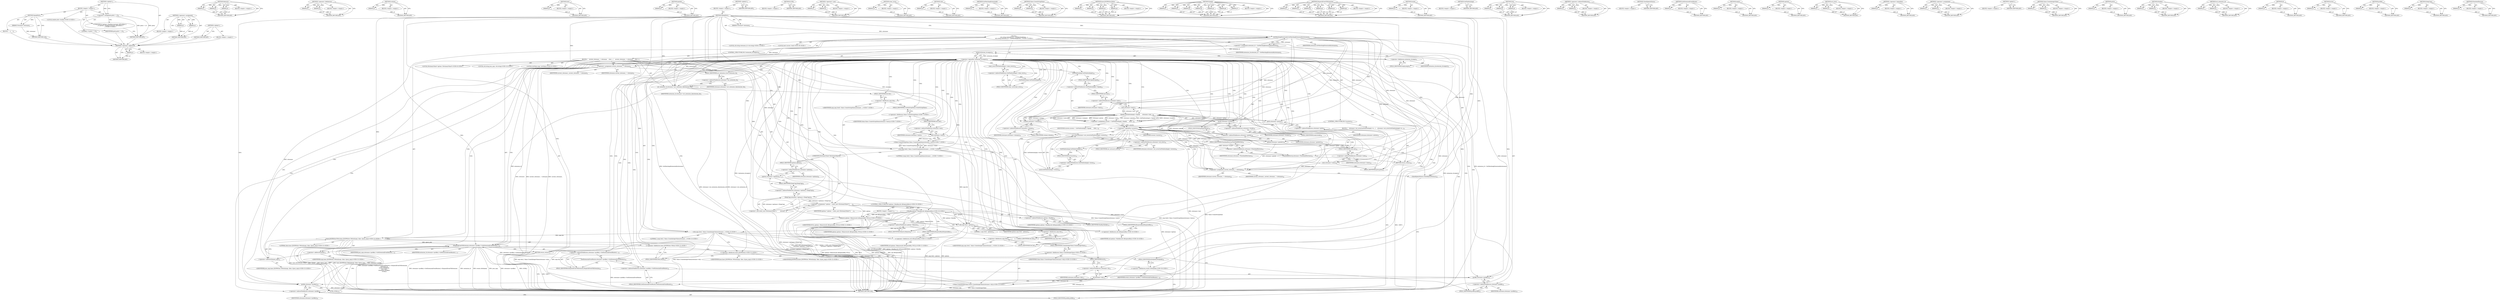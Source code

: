 digraph "&lt;global&gt;" {
vulnerable_298 [label=<(METHOD,&lt;operator&gt;.addressOf)>];
vulnerable_299 [label=<(PARAM,p1)>];
vulnerable_300 [label=<(BLOCK,&lt;empty&gt;,&lt;empty&gt;)>];
vulnerable_301 [label=<(METHOD_RETURN,ANY)>];
vulnerable_276 [label=<(METHOD,Remove)>];
vulnerable_277 [label=<(PARAM,p1)>];
vulnerable_278 [label=<(PARAM,p2)>];
vulnerable_279 [label=<(PARAM,p3)>];
vulnerable_280 [label=<(BLOCK,&lt;empty&gt;,&lt;empty&gt;)>];
vulnerable_281 [label=<(METHOD_RETURN,ANY)>];
vulnerable_228 [label=<(METHOD,&lt;operator&gt;.fieldAccess)>];
vulnerable_229 [label=<(PARAM,p1)>];
vulnerable_230 [label=<(PARAM,p2)>];
vulnerable_231 [label=<(BLOCK,&lt;empty&gt;,&lt;empty&gt;)>];
vulnerable_232 [label=<(METHOD_RETURN,ANY)>];
vulnerable_355 [label=<(METHOD,volume)>];
vulnerable_356 [label=<(PARAM,p1)>];
vulnerable_357 [label=<(BLOCK,&lt;empty&gt;,&lt;empty&gt;)>];
vulnerable_358 [label=<(METHOD_RETURN,ANY)>];
vulnerable_254 [label=<(METHOD,text)>];
vulnerable_255 [label=<(PARAM,p1)>];
vulnerable_256 [label=<(BLOCK,&lt;empty&gt;,&lt;empty&gt;)>];
vulnerable_257 [label=<(METHOD_RETURN,ANY)>];
vulnerable_343 [label=<(METHOD,gender)>];
vulnerable_344 [label=<(PARAM,p1)>];
vulnerable_345 [label=<(BLOCK,&lt;empty&gt;,&lt;empty&gt;)>];
vulnerable_346 [label=<(METHOD_RETURN,ANY)>];
vulnerable_6 [label=<(METHOD,&lt;global&gt;)<SUB>1</SUB>>];
vulnerable_7 [label=<(BLOCK,&lt;empty&gt;,&lt;empty&gt;)<SUB>1</SUB>>];
vulnerable_8 [label=<(METHOD,SpeakNow)<SUB>1</SUB>>];
vulnerable_9 [label=<(PARAM,Utterance* utterance)<SUB>1</SUB>>];
vulnerable_10 [label="<(BLOCK,{
  std::string extension_id = GetMatchingExten...,{
  std::string extension_id = GetMatchingExten...)<SUB>1</SUB>>"];
vulnerable_11 [label="<(LOCAL,std.string extension_id: std.string)<SUB>2</SUB>>"];
vulnerable_12 [label=<(&lt;operator&gt;.assignment,extension_id = GetMatchingExtensionId(utterance))<SUB>2</SUB>>];
vulnerable_13 [label=<(IDENTIFIER,extension_id,extension_id = GetMatchingExtensionId(utterance))<SUB>2</SUB>>];
vulnerable_14 [label=<(GetMatchingExtensionId,GetMatchingExtensionId(utterance))<SUB>2</SUB>>];
vulnerable_15 [label=<(IDENTIFIER,utterance,GetMatchingExtensionId(utterance))<SUB>2</SUB>>];
vulnerable_16 [label=<(CONTROL_STRUCTURE,IF,if (!extension_id.empty()))<SUB>3</SUB>>];
vulnerable_17 [label=<(&lt;operator&gt;.logicalNot,!extension_id.empty())<SUB>3</SUB>>];
vulnerable_18 [label=<(empty,extension_id.empty())<SUB>3</SUB>>];
vulnerable_19 [label=<(&lt;operator&gt;.fieldAccess,extension_id.empty)<SUB>3</SUB>>];
vulnerable_20 [label=<(IDENTIFIER,extension_id,extension_id.empty())<SUB>3</SUB>>];
vulnerable_21 [label=<(FIELD_IDENTIFIER,empty,empty)<SUB>3</SUB>>];
vulnerable_22 [label=<(BLOCK,{
    current_utterance_ = utterance;
    utter...,{
    current_utterance_ = utterance;
    utter...)<SUB>3</SUB>>];
vulnerable_23 [label=<(&lt;operator&gt;.assignment,current_utterance_ = utterance)<SUB>4</SUB>>];
vulnerable_24 [label=<(IDENTIFIER,current_utterance_,current_utterance_ = utterance)<SUB>4</SUB>>];
vulnerable_25 [label=<(IDENTIFIER,utterance,current_utterance_ = utterance)<SUB>4</SUB>>];
vulnerable_26 [label=<(set_extension_id,utterance-&gt;set_extension_id(extension_id))<SUB>5</SUB>>];
vulnerable_27 [label=<(&lt;operator&gt;.indirectFieldAccess,utterance-&gt;set_extension_id)<SUB>5</SUB>>];
vulnerable_28 [label=<(IDENTIFIER,utterance,utterance-&gt;set_extension_id(extension_id))<SUB>5</SUB>>];
vulnerable_29 [label=<(FIELD_IDENTIFIER,set_extension_id,set_extension_id)<SUB>5</SUB>>];
vulnerable_30 [label=<(IDENTIFIER,extension_id,utterance-&gt;set_extension_id(extension_id))<SUB>5</SUB>>];
vulnerable_31 [label="<(LOCAL,ListValue args: ListValue)<SUB>6</SUB>>"];
vulnerable_32 [label="<(Set,args.Set(0, Value::CreateStringValue(utterance-...)<SUB>7</SUB>>"];
vulnerable_33 [label=<(&lt;operator&gt;.fieldAccess,args.Set)<SUB>7</SUB>>];
vulnerable_34 [label="<(IDENTIFIER,args,args.Set(0, Value::CreateStringValue(utterance-...)<SUB>7</SUB>>"];
vulnerable_35 [label=<(FIELD_IDENTIFIER,Set,Set)<SUB>7</SUB>>];
vulnerable_36 [label="<(LITERAL,0,args.Set(0, Value::CreateStringValue(utterance-...)<SUB>7</SUB>>"];
vulnerable_37 [label="<(Value.CreateStringValue,Value::CreateStringValue(utterance-&gt;text()))<SUB>7</SUB>>"];
vulnerable_38 [label="<(&lt;operator&gt;.fieldAccess,Value::CreateStringValue)<SUB>7</SUB>>"];
vulnerable_39 [label="<(IDENTIFIER,Value,Value::CreateStringValue(utterance-&gt;text()))<SUB>7</SUB>>"];
vulnerable_40 [label=<(FIELD_IDENTIFIER,CreateStringValue,CreateStringValue)<SUB>7</SUB>>];
vulnerable_41 [label=<(text,utterance-&gt;text())<SUB>7</SUB>>];
vulnerable_42 [label=<(&lt;operator&gt;.indirectFieldAccess,utterance-&gt;text)<SUB>7</SUB>>];
vulnerable_43 [label=<(IDENTIFIER,utterance,utterance-&gt;text())<SUB>7</SUB>>];
vulnerable_44 [label=<(FIELD_IDENTIFIER,text,text)<SUB>7</SUB>>];
vulnerable_45 [label="<(LOCAL,DictionaryValue* options: DictionaryValue*)<SUB>8</SUB>>"];
vulnerable_46 [label=<(&lt;operator&gt;.assignment,* options = static_cast&lt;DictionaryValue*&gt;(
    ...)<SUB>8</SUB>>];
vulnerable_47 [label=<(IDENTIFIER,options,* options = static_cast&lt;DictionaryValue*&gt;(
    ...)<SUB>8</SUB>>];
vulnerable_48 [label=<(&lt;operator&gt;.cast,static_cast&lt;DictionaryValue*&gt;(
        utteranc...)<SUB>8</SUB>>];
vulnerable_49 [label=<(UNKNOWN,DictionaryValue*,DictionaryValue*)<SUB>8</SUB>>];
vulnerable_50 [label=<(DeepCopy,utterance-&gt;options()-&gt;DeepCopy())<SUB>9</SUB>>];
vulnerable_51 [label=<(&lt;operator&gt;.indirectFieldAccess,utterance-&gt;options()-&gt;DeepCopy)<SUB>9</SUB>>];
vulnerable_52 [label=<(options,utterance-&gt;options())<SUB>9</SUB>>];
vulnerable_53 [label=<(&lt;operator&gt;.indirectFieldAccess,utterance-&gt;options)<SUB>9</SUB>>];
vulnerable_54 [label=<(IDENTIFIER,utterance,utterance-&gt;options())<SUB>9</SUB>>];
vulnerable_55 [label=<(FIELD_IDENTIFIER,options,options)<SUB>9</SUB>>];
vulnerable_56 [label=<(FIELD_IDENTIFIER,DeepCopy,DeepCopy)<SUB>9</SUB>>];
vulnerable_57 [label="<(CONTROL_STRUCTURE,IF,if (options-&gt;HasKey(util::kEnqueueKey)))<SUB>10</SUB>>"];
vulnerable_58 [label="<(HasKey,options-&gt;HasKey(util::kEnqueueKey))<SUB>10</SUB>>"];
vulnerable_59 [label=<(&lt;operator&gt;.indirectFieldAccess,options-&gt;HasKey)<SUB>10</SUB>>];
vulnerable_60 [label="<(IDENTIFIER,options,options-&gt;HasKey(util::kEnqueueKey))<SUB>10</SUB>>"];
vulnerable_61 [label=<(FIELD_IDENTIFIER,HasKey,HasKey)<SUB>10</SUB>>];
vulnerable_62 [label="<(&lt;operator&gt;.fieldAccess,util::kEnqueueKey)<SUB>10</SUB>>"];
vulnerable_63 [label="<(IDENTIFIER,util,options-&gt;HasKey(util::kEnqueueKey))<SUB>10</SUB>>"];
vulnerable_64 [label=<(FIELD_IDENTIFIER,kEnqueueKey,kEnqueueKey)<SUB>10</SUB>>];
vulnerable_65 [label=<(BLOCK,&lt;empty&gt;,&lt;empty&gt;)<SUB>11</SUB>>];
vulnerable_66 [label="<(Remove,options-&gt;Remove(util::kEnqueueKey, NULL))<SUB>11</SUB>>"];
vulnerable_67 [label=<(&lt;operator&gt;.indirectFieldAccess,options-&gt;Remove)<SUB>11</SUB>>];
vulnerable_68 [label="<(IDENTIFIER,options,options-&gt;Remove(util::kEnqueueKey, NULL))<SUB>11</SUB>>"];
vulnerable_69 [label=<(FIELD_IDENTIFIER,Remove,Remove)<SUB>11</SUB>>];
vulnerable_70 [label="<(&lt;operator&gt;.fieldAccess,util::kEnqueueKey)<SUB>11</SUB>>"];
vulnerable_71 [label="<(IDENTIFIER,util,options-&gt;Remove(util::kEnqueueKey, NULL))<SUB>11</SUB>>"];
vulnerable_72 [label=<(FIELD_IDENTIFIER,kEnqueueKey,kEnqueueKey)<SUB>11</SUB>>];
vulnerable_73 [label="<(IDENTIFIER,NULL,options-&gt;Remove(util::kEnqueueKey, NULL))<SUB>11</SUB>>"];
vulnerable_74 [label=<(Set,args.Set(1, options))<SUB>12</SUB>>];
vulnerable_75 [label=<(&lt;operator&gt;.fieldAccess,args.Set)<SUB>12</SUB>>];
vulnerable_76 [label=<(IDENTIFIER,args,args.Set(1, options))<SUB>12</SUB>>];
vulnerable_77 [label=<(FIELD_IDENTIFIER,Set,Set)<SUB>12</SUB>>];
vulnerable_78 [label=<(LITERAL,1,args.Set(1, options))<SUB>12</SUB>>];
vulnerable_79 [label=<(IDENTIFIER,options,args.Set(1, options))<SUB>12</SUB>>];
vulnerable_80 [label="<(Set,args.Set(2, Value::CreateIntegerValue(utterance...)<SUB>13</SUB>>"];
vulnerable_81 [label=<(&lt;operator&gt;.fieldAccess,args.Set)<SUB>13</SUB>>];
vulnerable_82 [label="<(IDENTIFIER,args,args.Set(2, Value::CreateIntegerValue(utterance...)<SUB>13</SUB>>"];
vulnerable_83 [label=<(FIELD_IDENTIFIER,Set,Set)<SUB>13</SUB>>];
vulnerable_84 [label="<(LITERAL,2,args.Set(2, Value::CreateIntegerValue(utterance...)<SUB>13</SUB>>"];
vulnerable_85 [label="<(Value.CreateIntegerValue,Value::CreateIntegerValue(utterance-&gt;id()))<SUB>13</SUB>>"];
vulnerable_86 [label="<(&lt;operator&gt;.fieldAccess,Value::CreateIntegerValue)<SUB>13</SUB>>"];
vulnerable_87 [label="<(IDENTIFIER,Value,Value::CreateIntegerValue(utterance-&gt;id()))<SUB>13</SUB>>"];
vulnerable_88 [label=<(FIELD_IDENTIFIER,CreateIntegerValue,CreateIntegerValue)<SUB>13</SUB>>];
vulnerable_89 [label=<(id,utterance-&gt;id())<SUB>13</SUB>>];
vulnerable_90 [label=<(&lt;operator&gt;.indirectFieldAccess,utterance-&gt;id)<SUB>13</SUB>>];
vulnerable_91 [label=<(IDENTIFIER,utterance,utterance-&gt;id())<SUB>13</SUB>>];
vulnerable_92 [label=<(FIELD_IDENTIFIER,id,id)<SUB>13</SUB>>];
vulnerable_93 [label="<(LOCAL,std.string json_args: std.string)<SUB>14</SUB>>"];
vulnerable_94 [label="<(base.JSONWriter.Write,base::JSONWriter::Write(&amp;args, false, &amp;json_args))<SUB>15</SUB>>"];
vulnerable_95 [label="<(&lt;operator&gt;.fieldAccess,base::JSONWriter::Write)<SUB>15</SUB>>"];
vulnerable_96 [label="<(&lt;operator&gt;.fieldAccess,base::JSONWriter)<SUB>15</SUB>>"];
vulnerable_97 [label="<(IDENTIFIER,base,base::JSONWriter::Write(&amp;args, false, &amp;json_args))<SUB>15</SUB>>"];
vulnerable_98 [label="<(IDENTIFIER,JSONWriter,base::JSONWriter::Write(&amp;args, false, &amp;json_args))<SUB>15</SUB>>"];
vulnerable_99 [label=<(FIELD_IDENTIFIER,Write,Write)<SUB>15</SUB>>];
vulnerable_100 [label=<(&lt;operator&gt;.addressOf,&amp;args)<SUB>15</SUB>>];
vulnerable_101 [label="<(IDENTIFIER,args,base::JSONWriter::Write(&amp;args, false, &amp;json_args))<SUB>15</SUB>>"];
vulnerable_102 [label="<(LITERAL,false,base::JSONWriter::Write(&amp;args, false, &amp;json_args))<SUB>15</SUB>>"];
vulnerable_103 [label=<(&lt;operator&gt;.addressOf,&amp;json_args)<SUB>15</SUB>>];
vulnerable_104 [label="<(IDENTIFIER,json_args,base::JSONWriter::Write(&amp;args, false, &amp;json_args))<SUB>15</SUB>>"];
vulnerable_105 [label=<(DispatchEventToExtension,utterance-&gt;profile()-&gt;GetExtensionEventRouter()...)<SUB>16</SUB>>];
vulnerable_106 [label=<(&lt;operator&gt;.indirectFieldAccess,utterance-&gt;profile()-&gt;GetExtensionEventRouter()...)<SUB>16</SUB>>];
vulnerable_107 [label=<(GetExtensionEventRouter,utterance-&gt;profile()-&gt;GetExtensionEventRouter())<SUB>16</SUB>>];
vulnerable_108 [label=<(&lt;operator&gt;.indirectFieldAccess,utterance-&gt;profile()-&gt;GetExtensionEventRouter)<SUB>16</SUB>>];
vulnerable_109 [label=<(profile,utterance-&gt;profile())<SUB>16</SUB>>];
vulnerable_110 [label=<(&lt;operator&gt;.indirectFieldAccess,utterance-&gt;profile)<SUB>16</SUB>>];
vulnerable_111 [label=<(IDENTIFIER,utterance,utterance-&gt;profile())<SUB>16</SUB>>];
vulnerable_112 [label=<(FIELD_IDENTIFIER,profile,profile)<SUB>16</SUB>>];
vulnerable_113 [label=<(FIELD_IDENTIFIER,GetExtensionEventRouter,GetExtensionEventRouter)<SUB>16</SUB>>];
vulnerable_114 [label=<(FIELD_IDENTIFIER,DispatchEventToExtension,DispatchEventToExtension)<SUB>16</SUB>>];
vulnerable_115 [label=<(IDENTIFIER,extension_id,utterance-&gt;profile()-&gt;GetExtensionEventRouter()...)<SUB>17</SUB>>];
vulnerable_116 [label="<(&lt;operator&gt;.fieldAccess,events::kOnSpeak)<SUB>18</SUB>>"];
vulnerable_117 [label=<(IDENTIFIER,events,utterance-&gt;profile()-&gt;GetExtensionEventRouter()...)<SUB>18</SUB>>];
vulnerable_118 [label=<(FIELD_IDENTIFIER,kOnSpeak,kOnSpeak)<SUB>18</SUB>>];
vulnerable_119 [label=<(IDENTIFIER,json_args,utterance-&gt;profile()-&gt;GetExtensionEventRouter()...)<SUB>19</SUB>>];
vulnerable_120 [label=<(profile,utterance-&gt;profile())<SUB>20</SUB>>];
vulnerable_121 [label=<(&lt;operator&gt;.indirectFieldAccess,utterance-&gt;profile)<SUB>20</SUB>>];
vulnerable_122 [label=<(IDENTIFIER,utterance,utterance-&gt;profile())<SUB>20</SUB>>];
vulnerable_123 [label=<(FIELD_IDENTIFIER,profile,profile)<SUB>20</SUB>>];
vulnerable_124 [label=<(GURL,GURL())<SUB>21</SUB>>];
vulnerable_125 [label=<(RETURN,return;,return;)<SUB>22</SUB>>];
vulnerable_126 [label=<(clear_error,GetPlatformImpl()-&gt;clear_error())<SUB>25</SUB>>];
vulnerable_127 [label=<(&lt;operator&gt;.indirectFieldAccess,GetPlatformImpl()-&gt;clear_error)<SUB>25</SUB>>];
vulnerable_128 [label=<(GetPlatformImpl,GetPlatformImpl())<SUB>25</SUB>>];
vulnerable_129 [label=<(FIELD_IDENTIFIER,clear_error,clear_error)<SUB>25</SUB>>];
vulnerable_130 [label="<(LOCAL,bool success: bool)<SUB>26</SUB>>"];
vulnerable_131 [label=<(&lt;operator&gt;.assignment,success = GetPlatformImpl()-&gt;Speak(
      utter...)<SUB>26</SUB>>];
vulnerable_132 [label=<(IDENTIFIER,success,success = GetPlatformImpl()-&gt;Speak(
      utter...)<SUB>26</SUB>>];
vulnerable_133 [label=<(Speak,GetPlatformImpl()-&gt;Speak(
      utterance-&gt;text...)<SUB>26</SUB>>];
vulnerable_134 [label=<(&lt;operator&gt;.indirectFieldAccess,GetPlatformImpl()-&gt;Speak)<SUB>26</SUB>>];
vulnerable_135 [label=<(GetPlatformImpl,GetPlatformImpl())<SUB>26</SUB>>];
vulnerable_136 [label=<(FIELD_IDENTIFIER,Speak,Speak)<SUB>26</SUB>>];
vulnerable_137 [label=<(text,utterance-&gt;text())<SUB>27</SUB>>];
vulnerable_138 [label=<(&lt;operator&gt;.indirectFieldAccess,utterance-&gt;text)<SUB>27</SUB>>];
vulnerable_139 [label=<(IDENTIFIER,utterance,utterance-&gt;text())<SUB>27</SUB>>];
vulnerable_140 [label=<(FIELD_IDENTIFIER,text,text)<SUB>27</SUB>>];
vulnerable_141 [label=<(locale,utterance-&gt;locale())<SUB>28</SUB>>];
vulnerable_142 [label=<(&lt;operator&gt;.indirectFieldAccess,utterance-&gt;locale)<SUB>28</SUB>>];
vulnerable_143 [label=<(IDENTIFIER,utterance,utterance-&gt;locale())<SUB>28</SUB>>];
vulnerable_144 [label=<(FIELD_IDENTIFIER,locale,locale)<SUB>28</SUB>>];
vulnerable_145 [label=<(gender,utterance-&gt;gender())<SUB>29</SUB>>];
vulnerable_146 [label=<(&lt;operator&gt;.indirectFieldAccess,utterance-&gt;gender)<SUB>29</SUB>>];
vulnerable_147 [label=<(IDENTIFIER,utterance,utterance-&gt;gender())<SUB>29</SUB>>];
vulnerable_148 [label=<(FIELD_IDENTIFIER,gender,gender)<SUB>29</SUB>>];
vulnerable_149 [label=<(rate,utterance-&gt;rate())<SUB>30</SUB>>];
vulnerable_150 [label=<(&lt;operator&gt;.indirectFieldAccess,utterance-&gt;rate)<SUB>30</SUB>>];
vulnerable_151 [label=<(IDENTIFIER,utterance,utterance-&gt;rate())<SUB>30</SUB>>];
vulnerable_152 [label=<(FIELD_IDENTIFIER,rate,rate)<SUB>30</SUB>>];
vulnerable_153 [label=<(pitch,utterance-&gt;pitch())<SUB>31</SUB>>];
vulnerable_154 [label=<(&lt;operator&gt;.indirectFieldAccess,utterance-&gt;pitch)<SUB>31</SUB>>];
vulnerable_155 [label=<(IDENTIFIER,utterance,utterance-&gt;pitch())<SUB>31</SUB>>];
vulnerable_156 [label=<(FIELD_IDENTIFIER,pitch,pitch)<SUB>31</SUB>>];
vulnerable_157 [label=<(volume,utterance-&gt;volume())<SUB>32</SUB>>];
vulnerable_158 [label=<(&lt;operator&gt;.indirectFieldAccess,utterance-&gt;volume)<SUB>32</SUB>>];
vulnerable_159 [label=<(IDENTIFIER,utterance,utterance-&gt;volume())<SUB>32</SUB>>];
vulnerable_160 [label=<(FIELD_IDENTIFIER,volume,volume)<SUB>32</SUB>>];
vulnerable_161 [label=<(CONTROL_STRUCTURE,IF,if (!success))<SUB>33</SUB>>];
vulnerable_162 [label=<(&lt;operator&gt;.logicalNot,!success)<SUB>33</SUB>>];
vulnerable_163 [label=<(IDENTIFIER,success,!success)<SUB>33</SUB>>];
vulnerable_164 [label=<(BLOCK,{
    utterance-&gt;set_error(GetPlatformImpl()-&gt;e...,{
    utterance-&gt;set_error(GetPlatformImpl()-&gt;e...)<SUB>33</SUB>>];
vulnerable_165 [label=<(set_error,utterance-&gt;set_error(GetPlatformImpl()-&gt;error()))<SUB>34</SUB>>];
vulnerable_166 [label=<(&lt;operator&gt;.indirectFieldAccess,utterance-&gt;set_error)<SUB>34</SUB>>];
vulnerable_167 [label=<(IDENTIFIER,utterance,utterance-&gt;set_error(GetPlatformImpl()-&gt;error()))<SUB>34</SUB>>];
vulnerable_168 [label=<(FIELD_IDENTIFIER,set_error,set_error)<SUB>34</SUB>>];
vulnerable_169 [label=<(error,GetPlatformImpl()-&gt;error())<SUB>34</SUB>>];
vulnerable_170 [label=<(&lt;operator&gt;.indirectFieldAccess,GetPlatformImpl()-&gt;error)<SUB>34</SUB>>];
vulnerable_171 [label=<(GetPlatformImpl,GetPlatformImpl())<SUB>34</SUB>>];
vulnerable_172 [label=<(FIELD_IDENTIFIER,error,error)<SUB>34</SUB>>];
vulnerable_173 [label=<(FinishAndDestroy,utterance-&gt;FinishAndDestroy())<SUB>35</SUB>>];
vulnerable_174 [label=<(&lt;operator&gt;.indirectFieldAccess,utterance-&gt;FinishAndDestroy)<SUB>35</SUB>>];
vulnerable_175 [label=<(IDENTIFIER,utterance,utterance-&gt;FinishAndDestroy())<SUB>35</SUB>>];
vulnerable_176 [label=<(FIELD_IDENTIFIER,FinishAndDestroy,FinishAndDestroy)<SUB>35</SUB>>];
vulnerable_177 [label=<(RETURN,return;,return;)<SUB>36</SUB>>];
vulnerable_178 [label=<(&lt;operator&gt;.assignment,current_utterance_ = utterance)<SUB>38</SUB>>];
vulnerable_179 [label=<(IDENTIFIER,current_utterance_,current_utterance_ = utterance)<SUB>38</SUB>>];
vulnerable_180 [label=<(IDENTIFIER,utterance,current_utterance_ = utterance)<SUB>38</SUB>>];
vulnerable_181 [label=<(CheckSpeechStatus,CheckSpeechStatus())<SUB>39</SUB>>];
vulnerable_182 [label=<(METHOD_RETURN,void)<SUB>1</SUB>>];
vulnerable_184 [label=<(METHOD_RETURN,ANY)<SUB>1</SUB>>];
vulnerable_319 [label=<(METHOD,GURL)>];
vulnerable_320 [label=<(BLOCK,&lt;empty&gt;,&lt;empty&gt;)>];
vulnerable_321 [label=<(METHOD_RETURN,ANY)>];
vulnerable_258 [label=<(METHOD,&lt;operator&gt;.cast)>];
vulnerable_259 [label=<(PARAM,p1)>];
vulnerable_260 [label=<(PARAM,p2)>];
vulnerable_261 [label=<(BLOCK,&lt;empty&gt;,&lt;empty&gt;)>];
vulnerable_262 [label=<(METHOD_RETURN,ANY)>];
vulnerable_322 [label=<(METHOD,clear_error)>];
vulnerable_323 [label=<(PARAM,p1)>];
vulnerable_324 [label=<(BLOCK,&lt;empty&gt;,&lt;empty&gt;)>];
vulnerable_325 [label=<(METHOD_RETURN,ANY)>];
vulnerable_347 [label=<(METHOD,rate)>];
vulnerable_348 [label=<(PARAM,p1)>];
vulnerable_349 [label=<(BLOCK,&lt;empty&gt;,&lt;empty&gt;)>];
vulnerable_350 [label=<(METHOD_RETURN,ANY)>];
vulnerable_216 [label=<(METHOD,GetMatchingExtensionId)>];
vulnerable_217 [label=<(PARAM,p1)>];
vulnerable_218 [label=<(BLOCK,&lt;empty&gt;,&lt;empty&gt;)>];
vulnerable_219 [label=<(METHOD_RETURN,ANY)>];
vulnerable_249 [label=<(METHOD,Value.CreateStringValue)>];
vulnerable_250 [label=<(PARAM,p1)>];
vulnerable_251 [label=<(PARAM,p2)>];
vulnerable_252 [label=<(BLOCK,&lt;empty&gt;,&lt;empty&gt;)>];
vulnerable_253 [label=<(METHOD_RETURN,ANY)>];
vulnerable_291 [label=<(METHOD,base.JSONWriter.Write)>];
vulnerable_292 [label=<(PARAM,p1)>];
vulnerable_293 [label=<(PARAM,p2)>];
vulnerable_294 [label=<(PARAM,p3)>];
vulnerable_295 [label=<(PARAM,p4)>];
vulnerable_296 [label=<(BLOCK,&lt;empty&gt;,&lt;empty&gt;)>];
vulnerable_297 [label=<(METHOD_RETURN,ANY)>];
vulnerable_329 [label=<(METHOD,Speak)>];
vulnerable_330 [label=<(PARAM,p1)>];
vulnerable_331 [label=<(PARAM,p2)>];
vulnerable_332 [label=<(PARAM,p3)>];
vulnerable_333 [label=<(PARAM,p4)>];
vulnerable_334 [label=<(PARAM,p5)>];
vulnerable_335 [label=<(PARAM,p6)>];
vulnerable_336 [label=<(PARAM,p7)>];
vulnerable_337 [label=<(BLOCK,&lt;empty&gt;,&lt;empty&gt;)>];
vulnerable_338 [label=<(METHOD_RETURN,ANY)>];
vulnerable_302 [label=<(METHOD,DispatchEventToExtension)>];
vulnerable_303 [label=<(PARAM,p1)>];
vulnerable_304 [label=<(PARAM,p2)>];
vulnerable_305 [label=<(PARAM,p3)>];
vulnerable_306 [label=<(PARAM,p4)>];
vulnerable_307 [label=<(PARAM,p5)>];
vulnerable_308 [label=<(PARAM,p6)>];
vulnerable_309 [label=<(BLOCK,&lt;empty&gt;,&lt;empty&gt;)>];
vulnerable_310 [label=<(METHOD_RETURN,ANY)>];
vulnerable_339 [label=<(METHOD,locale)>];
vulnerable_340 [label=<(PARAM,p1)>];
vulnerable_341 [label=<(BLOCK,&lt;empty&gt;,&lt;empty&gt;)>];
vulnerable_342 [label=<(METHOD_RETURN,ANY)>];
vulnerable_326 [label=<(METHOD,GetPlatformImpl)>];
vulnerable_327 [label=<(BLOCK,&lt;empty&gt;,&lt;empty&gt;)>];
vulnerable_328 [label=<(METHOD_RETURN,ANY)>];
vulnerable_243 [label=<(METHOD,Set)>];
vulnerable_244 [label=<(PARAM,p1)>];
vulnerable_245 [label=<(PARAM,p2)>];
vulnerable_246 [label=<(PARAM,p3)>];
vulnerable_247 [label=<(BLOCK,&lt;empty&gt;,&lt;empty&gt;)>];
vulnerable_248 [label=<(METHOD_RETURN,ANY)>];
vulnerable_238 [label=<(METHOD,&lt;operator&gt;.indirectFieldAccess)>];
vulnerable_239 [label=<(PARAM,p1)>];
vulnerable_240 [label=<(PARAM,p2)>];
vulnerable_241 [label=<(BLOCK,&lt;empty&gt;,&lt;empty&gt;)>];
vulnerable_242 [label=<(METHOD_RETURN,ANY)>];
vulnerable_372 [label=<(METHOD,CheckSpeechStatus)>];
vulnerable_373 [label=<(BLOCK,&lt;empty&gt;,&lt;empty&gt;)>];
vulnerable_374 [label=<(METHOD_RETURN,ANY)>];
vulnerable_311 [label=<(METHOD,GetExtensionEventRouter)>];
vulnerable_312 [label=<(PARAM,p1)>];
vulnerable_313 [label=<(BLOCK,&lt;empty&gt;,&lt;empty&gt;)>];
vulnerable_314 [label=<(METHOD_RETURN,ANY)>];
vulnerable_224 [label=<(METHOD,empty)>];
vulnerable_225 [label=<(PARAM,p1)>];
vulnerable_226 [label=<(BLOCK,&lt;empty&gt;,&lt;empty&gt;)>];
vulnerable_227 [label=<(METHOD_RETURN,ANY)>];
vulnerable_267 [label=<(METHOD,options)>];
vulnerable_268 [label=<(PARAM,p1)>];
vulnerable_269 [label=<(BLOCK,&lt;empty&gt;,&lt;empty&gt;)>];
vulnerable_270 [label=<(METHOD_RETURN,ANY)>];
vulnerable_359 [label=<(METHOD,set_error)>];
vulnerable_360 [label=<(PARAM,p1)>];
vulnerable_361 [label=<(PARAM,p2)>];
vulnerable_362 [label=<(BLOCK,&lt;empty&gt;,&lt;empty&gt;)>];
vulnerable_363 [label=<(METHOD_RETURN,ANY)>];
vulnerable_220 [label=<(METHOD,&lt;operator&gt;.logicalNot)>];
vulnerable_221 [label=<(PARAM,p1)>];
vulnerable_222 [label=<(BLOCK,&lt;empty&gt;,&lt;empty&gt;)>];
vulnerable_223 [label=<(METHOD_RETURN,ANY)>];
vulnerable_211 [label=<(METHOD,&lt;operator&gt;.assignment)>];
vulnerable_212 [label=<(PARAM,p1)>];
vulnerable_213 [label=<(PARAM,p2)>];
vulnerable_214 [label=<(BLOCK,&lt;empty&gt;,&lt;empty&gt;)>];
vulnerable_215 [label=<(METHOD_RETURN,ANY)>];
vulnerable_205 [label=<(METHOD,&lt;global&gt;)<SUB>1</SUB>>];
vulnerable_206 [label=<(BLOCK,&lt;empty&gt;,&lt;empty&gt;)>];
vulnerable_207 [label=<(METHOD_RETURN,ANY)>];
vulnerable_282 [label=<(METHOD,Value.CreateIntegerValue)>];
vulnerable_283 [label=<(PARAM,p1)>];
vulnerable_284 [label=<(PARAM,p2)>];
vulnerable_285 [label=<(BLOCK,&lt;empty&gt;,&lt;empty&gt;)>];
vulnerable_286 [label=<(METHOD_RETURN,ANY)>];
vulnerable_351 [label=<(METHOD,pitch)>];
vulnerable_352 [label=<(PARAM,p1)>];
vulnerable_353 [label=<(BLOCK,&lt;empty&gt;,&lt;empty&gt;)>];
vulnerable_354 [label=<(METHOD_RETURN,ANY)>];
vulnerable_271 [label=<(METHOD,HasKey)>];
vulnerable_272 [label=<(PARAM,p1)>];
vulnerable_273 [label=<(PARAM,p2)>];
vulnerable_274 [label=<(BLOCK,&lt;empty&gt;,&lt;empty&gt;)>];
vulnerable_275 [label=<(METHOD_RETURN,ANY)>];
vulnerable_233 [label=<(METHOD,set_extension_id)>];
vulnerable_234 [label=<(PARAM,p1)>];
vulnerable_235 [label=<(PARAM,p2)>];
vulnerable_236 [label=<(BLOCK,&lt;empty&gt;,&lt;empty&gt;)>];
vulnerable_237 [label=<(METHOD_RETURN,ANY)>];
vulnerable_287 [label=<(METHOD,id)>];
vulnerable_288 [label=<(PARAM,p1)>];
vulnerable_289 [label=<(BLOCK,&lt;empty&gt;,&lt;empty&gt;)>];
vulnerable_290 [label=<(METHOD_RETURN,ANY)>];
vulnerable_364 [label=<(METHOD,error)>];
vulnerable_365 [label=<(PARAM,p1)>];
vulnerable_366 [label=<(BLOCK,&lt;empty&gt;,&lt;empty&gt;)>];
vulnerable_367 [label=<(METHOD_RETURN,ANY)>];
vulnerable_315 [label=<(METHOD,profile)>];
vulnerable_316 [label=<(PARAM,p1)>];
vulnerable_317 [label=<(BLOCK,&lt;empty&gt;,&lt;empty&gt;)>];
vulnerable_318 [label=<(METHOD_RETURN,ANY)>];
vulnerable_263 [label=<(METHOD,DeepCopy)>];
vulnerable_264 [label=<(PARAM,p1)>];
vulnerable_265 [label=<(BLOCK,&lt;empty&gt;,&lt;empty&gt;)>];
vulnerable_266 [label=<(METHOD_RETURN,ANY)>];
vulnerable_368 [label=<(METHOD,FinishAndDestroy)>];
vulnerable_369 [label=<(PARAM,p1)>];
vulnerable_370 [label=<(BLOCK,&lt;empty&gt;,&lt;empty&gt;)>];
vulnerable_371 [label=<(METHOD_RETURN,ANY)>];
fixed_6 [label=<(METHOD,&lt;global&gt;)<SUB>1</SUB>>];
fixed_7 [label=<(BLOCK,&lt;empty&gt;,&lt;empty&gt;)<SUB>1</SUB>>];
fixed_8 [label=<(METHOD,SpeakNow)<SUB>1</SUB>>];
fixed_9 [label=<(PARAM,Utterance* utterance)<SUB>1</SUB>>];
fixed_10 [label=<(BLOCK,{
   },{
   })<SUB>1</SUB>>];
fixed_11 [label=<(METHOD_RETURN,void)<SUB>1</SUB>>];
fixed_13 [label="<(LOCAL,double pitch: double)<SUB>4</SUB>>"];
fixed_14 [label=<(&lt;operator&gt;.assignment,pitch = 1.0)<SUB>4</SUB>>];
fixed_15 [label=<(IDENTIFIER,pitch,pitch = 1.0)<SUB>4</SUB>>];
fixed_16 [label=<(LITERAL,1.0,pitch = 1.0)<SUB>4</SUB>>];
fixed_17 [label="<(UNKNOWN,if (options-&gt;HasKey(constants::kPitchKey)) {
  ...,if (options-&gt;HasKey(constants::kPitchKey)) {
  ...)<SUB>5</SUB>>"];
fixed_18 [label=<(METHOD_RETURN,ANY)<SUB>1</SUB>>];
fixed_35 [label=<(METHOD,&lt;operator&gt;.assignment)>];
fixed_36 [label=<(PARAM,p1)>];
fixed_37 [label=<(PARAM,p2)>];
fixed_38 [label=<(BLOCK,&lt;empty&gt;,&lt;empty&gt;)>];
fixed_39 [label=<(METHOD_RETURN,ANY)>];
fixed_29 [label=<(METHOD,&lt;global&gt;)<SUB>1</SUB>>];
fixed_30 [label=<(BLOCK,&lt;empty&gt;,&lt;empty&gt;)>];
fixed_31 [label=<(METHOD_RETURN,ANY)>];
vulnerable_298 -> vulnerable_299  [key=0, label="AST: "];
vulnerable_298 -> vulnerable_299  [key=1, label="DDG: "];
vulnerable_298 -> vulnerable_300  [key=0, label="AST: "];
vulnerable_298 -> vulnerable_301  [key=0, label="AST: "];
vulnerable_298 -> vulnerable_301  [key=1, label="CFG: "];
vulnerable_299 -> vulnerable_301  [key=0, label="DDG: p1"];
vulnerable_276 -> vulnerable_277  [key=0, label="AST: "];
vulnerable_276 -> vulnerable_277  [key=1, label="DDG: "];
vulnerable_276 -> vulnerable_280  [key=0, label="AST: "];
vulnerable_276 -> vulnerable_278  [key=0, label="AST: "];
vulnerable_276 -> vulnerable_278  [key=1, label="DDG: "];
vulnerable_276 -> vulnerable_281  [key=0, label="AST: "];
vulnerable_276 -> vulnerable_281  [key=1, label="CFG: "];
vulnerable_276 -> vulnerable_279  [key=0, label="AST: "];
vulnerable_276 -> vulnerable_279  [key=1, label="DDG: "];
vulnerable_277 -> vulnerable_281  [key=0, label="DDG: p1"];
vulnerable_278 -> vulnerable_281  [key=0, label="DDG: p2"];
vulnerable_279 -> vulnerable_281  [key=0, label="DDG: p3"];
vulnerable_228 -> vulnerable_229  [key=0, label="AST: "];
vulnerable_228 -> vulnerable_229  [key=1, label="DDG: "];
vulnerable_228 -> vulnerable_231  [key=0, label="AST: "];
vulnerable_228 -> vulnerable_230  [key=0, label="AST: "];
vulnerable_228 -> vulnerable_230  [key=1, label="DDG: "];
vulnerable_228 -> vulnerable_232  [key=0, label="AST: "];
vulnerable_228 -> vulnerable_232  [key=1, label="CFG: "];
vulnerable_229 -> vulnerable_232  [key=0, label="DDG: p1"];
vulnerable_230 -> vulnerable_232  [key=0, label="DDG: p2"];
vulnerable_355 -> vulnerable_356  [key=0, label="AST: "];
vulnerable_355 -> vulnerable_356  [key=1, label="DDG: "];
vulnerable_355 -> vulnerable_357  [key=0, label="AST: "];
vulnerable_355 -> vulnerable_358  [key=0, label="AST: "];
vulnerable_355 -> vulnerable_358  [key=1, label="CFG: "];
vulnerable_356 -> vulnerable_358  [key=0, label="DDG: p1"];
vulnerable_254 -> vulnerable_255  [key=0, label="AST: "];
vulnerable_254 -> vulnerable_255  [key=1, label="DDG: "];
vulnerable_254 -> vulnerable_256  [key=0, label="AST: "];
vulnerable_254 -> vulnerable_257  [key=0, label="AST: "];
vulnerable_254 -> vulnerable_257  [key=1, label="CFG: "];
vulnerable_255 -> vulnerable_257  [key=0, label="DDG: p1"];
vulnerable_343 -> vulnerable_344  [key=0, label="AST: "];
vulnerable_343 -> vulnerable_344  [key=1, label="DDG: "];
vulnerable_343 -> vulnerable_345  [key=0, label="AST: "];
vulnerable_343 -> vulnerable_346  [key=0, label="AST: "];
vulnerable_343 -> vulnerable_346  [key=1, label="CFG: "];
vulnerable_344 -> vulnerable_346  [key=0, label="DDG: p1"];
vulnerable_6 -> vulnerable_7  [key=0, label="AST: "];
vulnerable_6 -> vulnerable_184  [key=0, label="AST: "];
vulnerable_6 -> vulnerable_184  [key=1, label="CFG: "];
vulnerable_7 -> vulnerable_8  [key=0, label="AST: "];
vulnerable_8 -> vulnerable_9  [key=0, label="AST: "];
vulnerable_8 -> vulnerable_9  [key=1, label="DDG: "];
vulnerable_8 -> vulnerable_10  [key=0, label="AST: "];
vulnerable_8 -> vulnerable_182  [key=0, label="AST: "];
vulnerable_8 -> vulnerable_14  [key=0, label="CFG: "];
vulnerable_8 -> vulnerable_14  [key=1, label="DDG: "];
vulnerable_8 -> vulnerable_178  [key=0, label="DDG: "];
vulnerable_8 -> vulnerable_181  [key=0, label="DDG: "];
vulnerable_8 -> vulnerable_23  [key=0, label="DDG: "];
vulnerable_8 -> vulnerable_125  [key=0, label="DDG: "];
vulnerable_8 -> vulnerable_162  [key=0, label="DDG: "];
vulnerable_8 -> vulnerable_177  [key=0, label="DDG: "];
vulnerable_8 -> vulnerable_26  [key=0, label="DDG: "];
vulnerable_8 -> vulnerable_32  [key=0, label="DDG: "];
vulnerable_8 -> vulnerable_74  [key=0, label="DDG: "];
vulnerable_8 -> vulnerable_80  [key=0, label="DDG: "];
vulnerable_8 -> vulnerable_94  [key=0, label="DDG: "];
vulnerable_8 -> vulnerable_105  [key=0, label="DDG: "];
vulnerable_8 -> vulnerable_120  [key=0, label="DDG: "];
vulnerable_8 -> vulnerable_41  [key=0, label="DDG: "];
vulnerable_8 -> vulnerable_66  [key=0, label="DDG: "];
vulnerable_8 -> vulnerable_89  [key=0, label="DDG: "];
vulnerable_8 -> vulnerable_52  [key=0, label="DDG: "];
vulnerable_8 -> vulnerable_109  [key=0, label="DDG: "];
vulnerable_9 -> vulnerable_14  [key=0, label="DDG: utterance"];
vulnerable_10 -> vulnerable_11  [key=0, label="AST: "];
vulnerable_10 -> vulnerable_12  [key=0, label="AST: "];
vulnerable_10 -> vulnerable_16  [key=0, label="AST: "];
vulnerable_10 -> vulnerable_126  [key=0, label="AST: "];
vulnerable_10 -> vulnerable_130  [key=0, label="AST: "];
vulnerable_10 -> vulnerable_131  [key=0, label="AST: "];
vulnerable_10 -> vulnerable_161  [key=0, label="AST: "];
vulnerable_10 -> vulnerable_178  [key=0, label="AST: "];
vulnerable_10 -> vulnerable_181  [key=0, label="AST: "];
vulnerable_12 -> vulnerable_13  [key=0, label="AST: "];
vulnerable_12 -> vulnerable_14  [key=0, label="AST: "];
vulnerable_12 -> vulnerable_21  [key=0, label="CFG: "];
vulnerable_12 -> vulnerable_182  [key=0, label="DDG: GetMatchingExtensionId(utterance)"];
vulnerable_12 -> vulnerable_182  [key=1, label="DDG: extension_id = GetMatchingExtensionId(utterance)"];
vulnerable_12 -> vulnerable_18  [key=0, label="DDG: extension_id"];
vulnerable_12 -> vulnerable_26  [key=0, label="DDG: extension_id"];
vulnerable_14 -> vulnerable_15  [key=0, label="AST: "];
vulnerable_14 -> vulnerable_12  [key=0, label="CFG: "];
vulnerable_14 -> vulnerable_12  [key=1, label="DDG: utterance"];
vulnerable_14 -> vulnerable_178  [key=0, label="DDG: utterance"];
vulnerable_14 -> vulnerable_23  [key=0, label="DDG: utterance"];
vulnerable_14 -> vulnerable_26  [key=0, label="DDG: utterance"];
vulnerable_14 -> vulnerable_137  [key=0, label="DDG: utterance"];
vulnerable_14 -> vulnerable_141  [key=0, label="DDG: utterance"];
vulnerable_14 -> vulnerable_145  [key=0, label="DDG: utterance"];
vulnerable_14 -> vulnerable_149  [key=0, label="DDG: utterance"];
vulnerable_14 -> vulnerable_153  [key=0, label="DDG: utterance"];
vulnerable_14 -> vulnerable_157  [key=0, label="DDG: utterance"];
vulnerable_14 -> vulnerable_165  [key=0, label="DDG: utterance"];
vulnerable_14 -> vulnerable_173  [key=0, label="DDG: utterance"];
vulnerable_14 -> vulnerable_120  [key=0, label="DDG: utterance"];
vulnerable_14 -> vulnerable_41  [key=0, label="DDG: utterance"];
vulnerable_14 -> vulnerable_89  [key=0, label="DDG: utterance"];
vulnerable_14 -> vulnerable_52  [key=0, label="DDG: utterance"];
vulnerable_14 -> vulnerable_109  [key=0, label="DDG: utterance"];
vulnerable_16 -> vulnerable_17  [key=0, label="AST: "];
vulnerable_16 -> vulnerable_22  [key=0, label="AST: "];
vulnerable_17 -> vulnerable_18  [key=0, label="AST: "];
vulnerable_17 -> vulnerable_128  [key=0, label="CFG: "];
vulnerable_17 -> vulnerable_128  [key=1, label="CDG: "];
vulnerable_17 -> vulnerable_23  [key=0, label="CFG: "];
vulnerable_17 -> vulnerable_23  [key=1, label="CDG: "];
vulnerable_17 -> vulnerable_182  [key=0, label="DDG: extension_id.empty()"];
vulnerable_17 -> vulnerable_182  [key=1, label="DDG: !extension_id.empty()"];
vulnerable_17 -> vulnerable_107  [key=0, label="CDG: "];
vulnerable_17 -> vulnerable_94  [key=0, label="CDG: "];
vulnerable_17 -> vulnerable_26  [key=0, label="CDG: "];
vulnerable_17 -> vulnerable_96  [key=0, label="CDG: "];
vulnerable_17 -> vulnerable_77  [key=0, label="CDG: "];
vulnerable_17 -> vulnerable_64  [key=0, label="CDG: "];
vulnerable_17 -> vulnerable_42  [key=0, label="CDG: "];
vulnerable_17 -> vulnerable_51  [key=0, label="CDG: "];
vulnerable_17 -> vulnerable_120  [key=0, label="CDG: "];
vulnerable_17 -> vulnerable_113  [key=0, label="CDG: "];
vulnerable_17 -> vulnerable_136  [key=0, label="CDG: "];
vulnerable_17 -> vulnerable_75  [key=0, label="CDG: "];
vulnerable_17 -> vulnerable_154  [key=0, label="CDG: "];
vulnerable_17 -> vulnerable_52  [key=0, label="CDG: "];
vulnerable_17 -> vulnerable_37  [key=0, label="CDG: "];
vulnerable_17 -> vulnerable_145  [key=0, label="CDG: "];
vulnerable_17 -> vulnerable_146  [key=0, label="CDG: "];
vulnerable_17 -> vulnerable_81  [key=0, label="CDG: "];
vulnerable_17 -> vulnerable_114  [key=0, label="CDG: "];
vulnerable_17 -> vulnerable_131  [key=0, label="CDG: "];
vulnerable_17 -> vulnerable_85  [key=0, label="CDG: "];
vulnerable_17 -> vulnerable_38  [key=0, label="CDG: "];
vulnerable_17 -> vulnerable_149  [key=0, label="CDG: "];
vulnerable_17 -> vulnerable_103  [key=0, label="CDG: "];
vulnerable_17 -> vulnerable_56  [key=0, label="CDG: "];
vulnerable_17 -> vulnerable_150  [key=0, label="CDG: "];
vulnerable_17 -> vulnerable_74  [key=0, label="CDG: "];
vulnerable_17 -> vulnerable_121  [key=0, label="CDG: "];
vulnerable_17 -> vulnerable_95  [key=0, label="CDG: "];
vulnerable_17 -> vulnerable_92  [key=0, label="CDG: "];
vulnerable_17 -> vulnerable_162  [key=0, label="CDG: "];
vulnerable_17 -> vulnerable_153  [key=0, label="CDG: "];
vulnerable_17 -> vulnerable_27  [key=0, label="CDG: "];
vulnerable_17 -> vulnerable_40  [key=0, label="CDG: "];
vulnerable_17 -> vulnerable_50  [key=0, label="CDG: "];
vulnerable_17 -> vulnerable_59  [key=0, label="CDG: "];
vulnerable_17 -> vulnerable_144  [key=0, label="CDG: "];
vulnerable_17 -> vulnerable_112  [key=0, label="CDG: "];
vulnerable_17 -> vulnerable_129  [key=0, label="CDG: "];
vulnerable_17 -> vulnerable_44  [key=0, label="CDG: "];
vulnerable_17 -> vulnerable_134  [key=0, label="CDG: "];
vulnerable_17 -> vulnerable_138  [key=0, label="CDG: "];
vulnerable_17 -> vulnerable_35  [key=0, label="CDG: "];
vulnerable_17 -> vulnerable_148  [key=0, label="CDG: "];
vulnerable_17 -> vulnerable_90  [key=0, label="CDG: "];
vulnerable_17 -> vulnerable_137  [key=0, label="CDG: "];
vulnerable_17 -> vulnerable_80  [key=0, label="CDG: "];
vulnerable_17 -> vulnerable_58  [key=0, label="CDG: "];
vulnerable_17 -> vulnerable_33  [key=0, label="CDG: "];
vulnerable_17 -> vulnerable_61  [key=0, label="CDG: "];
vulnerable_17 -> vulnerable_152  [key=0, label="CDG: "];
vulnerable_17 -> vulnerable_118  [key=0, label="CDG: "];
vulnerable_17 -> vulnerable_100  [key=0, label="CDG: "];
vulnerable_17 -> vulnerable_88  [key=0, label="CDG: "];
vulnerable_17 -> vulnerable_127  [key=0, label="CDG: "];
vulnerable_17 -> vulnerable_108  [key=0, label="CDG: "];
vulnerable_17 -> vulnerable_158  [key=0, label="CDG: "];
vulnerable_17 -> vulnerable_86  [key=0, label="CDG: "];
vulnerable_17 -> vulnerable_160  [key=0, label="CDG: "];
vulnerable_17 -> vulnerable_48  [key=0, label="CDG: "];
vulnerable_17 -> vulnerable_32  [key=0, label="CDG: "];
vulnerable_17 -> vulnerable_141  [key=0, label="CDG: "];
vulnerable_17 -> vulnerable_49  [key=0, label="CDG: "];
vulnerable_17 -> vulnerable_89  [key=0, label="CDG: "];
vulnerable_17 -> vulnerable_116  [key=0, label="CDG: "];
vulnerable_17 -> vulnerable_99  [key=0, label="CDG: "];
vulnerable_17 -> vulnerable_46  [key=0, label="CDG: "];
vulnerable_17 -> vulnerable_142  [key=0, label="CDG: "];
vulnerable_17 -> vulnerable_123  [key=0, label="CDG: "];
vulnerable_17 -> vulnerable_106  [key=0, label="CDG: "];
vulnerable_17 -> vulnerable_29  [key=0, label="CDG: "];
vulnerable_17 -> vulnerable_157  [key=0, label="CDG: "];
vulnerable_17 -> vulnerable_140  [key=0, label="CDG: "];
vulnerable_17 -> vulnerable_126  [key=0, label="CDG: "];
vulnerable_17 -> vulnerable_83  [key=0, label="CDG: "];
vulnerable_17 -> vulnerable_105  [key=0, label="CDG: "];
vulnerable_17 -> vulnerable_53  [key=0, label="CDG: "];
vulnerable_17 -> vulnerable_135  [key=0, label="CDG: "];
vulnerable_17 -> vulnerable_41  [key=0, label="CDG: "];
vulnerable_17 -> vulnerable_110  [key=0, label="CDG: "];
vulnerable_17 -> vulnerable_55  [key=0, label="CDG: "];
vulnerable_17 -> vulnerable_156  [key=0, label="CDG: "];
vulnerable_17 -> vulnerable_124  [key=0, label="CDG: "];
vulnerable_17 -> vulnerable_125  [key=0, label="CDG: "];
vulnerable_17 -> vulnerable_109  [key=0, label="CDG: "];
vulnerable_17 -> vulnerable_62  [key=0, label="CDG: "];
vulnerable_17 -> vulnerable_133  [key=0, label="CDG: "];
vulnerable_18 -> vulnerable_19  [key=0, label="AST: "];
vulnerable_18 -> vulnerable_17  [key=0, label="CFG: "];
vulnerable_18 -> vulnerable_17  [key=1, label="DDG: extension_id.empty"];
vulnerable_18 -> vulnerable_26  [key=0, label="DDG: extension_id.empty"];
vulnerable_19 -> vulnerable_20  [key=0, label="AST: "];
vulnerable_19 -> vulnerable_21  [key=0, label="AST: "];
vulnerable_19 -> vulnerable_18  [key=0, label="CFG: "];
vulnerable_21 -> vulnerable_19  [key=0, label="CFG: "];
vulnerable_22 -> vulnerable_23  [key=0, label="AST: "];
vulnerable_22 -> vulnerable_26  [key=0, label="AST: "];
vulnerable_22 -> vulnerable_31  [key=0, label="AST: "];
vulnerable_22 -> vulnerable_32  [key=0, label="AST: "];
vulnerable_22 -> vulnerable_45  [key=0, label="AST: "];
vulnerable_22 -> vulnerable_46  [key=0, label="AST: "];
vulnerable_22 -> vulnerable_57  [key=0, label="AST: "];
vulnerable_22 -> vulnerable_74  [key=0, label="AST: "];
vulnerable_22 -> vulnerable_80  [key=0, label="AST: "];
vulnerable_22 -> vulnerable_93  [key=0, label="AST: "];
vulnerable_22 -> vulnerable_94  [key=0, label="AST: "];
vulnerable_22 -> vulnerable_105  [key=0, label="AST: "];
vulnerable_22 -> vulnerable_125  [key=0, label="AST: "];
vulnerable_23 -> vulnerable_24  [key=0, label="AST: "];
vulnerable_23 -> vulnerable_25  [key=0, label="AST: "];
vulnerable_23 -> vulnerable_29  [key=0, label="CFG: "];
vulnerable_23 -> vulnerable_182  [key=0, label="DDG: current_utterance_"];
vulnerable_23 -> vulnerable_182  [key=1, label="DDG: utterance"];
vulnerable_23 -> vulnerable_182  [key=2, label="DDG: current_utterance_ = utterance"];
vulnerable_26 -> vulnerable_27  [key=0, label="AST: "];
vulnerable_26 -> vulnerable_30  [key=0, label="AST: "];
vulnerable_26 -> vulnerable_35  [key=0, label="CFG: "];
vulnerable_26 -> vulnerable_182  [key=0, label="DDG: utterance-&gt;set_extension_id"];
vulnerable_26 -> vulnerable_182  [key=1, label="DDG: utterance-&gt;set_extension_id(extension_id)"];
vulnerable_26 -> vulnerable_105  [key=0, label="DDG: extension_id"];
vulnerable_27 -> vulnerable_28  [key=0, label="AST: "];
vulnerable_27 -> vulnerable_29  [key=0, label="AST: "];
vulnerable_27 -> vulnerable_26  [key=0, label="CFG: "];
vulnerable_29 -> vulnerable_27  [key=0, label="CFG: "];
vulnerable_32 -> vulnerable_33  [key=0, label="AST: "];
vulnerable_32 -> vulnerable_36  [key=0, label="AST: "];
vulnerable_32 -> vulnerable_37  [key=0, label="AST: "];
vulnerable_32 -> vulnerable_49  [key=0, label="CFG: "];
vulnerable_32 -> vulnerable_182  [key=0, label="DDG: Value::CreateStringValue(utterance-&gt;text())"];
vulnerable_32 -> vulnerable_182  [key=1, label="DDG: args.Set(0, Value::CreateStringValue(utterance-&gt;text()))"];
vulnerable_32 -> vulnerable_74  [key=0, label="DDG: args.Set"];
vulnerable_33 -> vulnerable_34  [key=0, label="AST: "];
vulnerable_33 -> vulnerable_35  [key=0, label="AST: "];
vulnerable_33 -> vulnerable_40  [key=0, label="CFG: "];
vulnerable_35 -> vulnerable_33  [key=0, label="CFG: "];
vulnerable_37 -> vulnerable_38  [key=0, label="AST: "];
vulnerable_37 -> vulnerable_41  [key=0, label="AST: "];
vulnerable_37 -> vulnerable_32  [key=0, label="CFG: "];
vulnerable_37 -> vulnerable_32  [key=1, label="DDG: Value::CreateStringValue"];
vulnerable_37 -> vulnerable_32  [key=2, label="DDG: utterance-&gt;text()"];
vulnerable_37 -> vulnerable_182  [key=0, label="DDG: Value::CreateStringValue"];
vulnerable_37 -> vulnerable_182  [key=1, label="DDG: utterance-&gt;text()"];
vulnerable_38 -> vulnerable_39  [key=0, label="AST: "];
vulnerable_38 -> vulnerable_40  [key=0, label="AST: "];
vulnerable_38 -> vulnerable_44  [key=0, label="CFG: "];
vulnerable_40 -> vulnerable_38  [key=0, label="CFG: "];
vulnerable_41 -> vulnerable_42  [key=0, label="AST: "];
vulnerable_41 -> vulnerable_37  [key=0, label="CFG: "];
vulnerable_41 -> vulnerable_37  [key=1, label="DDG: utterance-&gt;text"];
vulnerable_41 -> vulnerable_182  [key=0, label="DDG: utterance-&gt;text"];
vulnerable_42 -> vulnerable_43  [key=0, label="AST: "];
vulnerable_42 -> vulnerable_44  [key=0, label="AST: "];
vulnerable_42 -> vulnerable_41  [key=0, label="CFG: "];
vulnerable_44 -> vulnerable_42  [key=0, label="CFG: "];
vulnerable_46 -> vulnerable_47  [key=0, label="AST: "];
vulnerable_46 -> vulnerable_48  [key=0, label="AST: "];
vulnerable_46 -> vulnerable_61  [key=0, label="CFG: "];
vulnerable_46 -> vulnerable_182  [key=0, label="DDG: static_cast&lt;DictionaryValue*&gt;(
        utterance-&gt;options()-&gt;DeepCopy())"];
vulnerable_46 -> vulnerable_182  [key=1, label="DDG: * options = static_cast&lt;DictionaryValue*&gt;(
        utterance-&gt;options()-&gt;DeepCopy())"];
vulnerable_46 -> vulnerable_74  [key=0, label="DDG: options"];
vulnerable_46 -> vulnerable_58  [key=0, label="DDG: options"];
vulnerable_46 -> vulnerable_66  [key=0, label="DDG: options"];
vulnerable_48 -> vulnerable_49  [key=0, label="AST: "];
vulnerable_48 -> vulnerable_50  [key=0, label="AST: "];
vulnerable_48 -> vulnerable_46  [key=0, label="CFG: "];
vulnerable_48 -> vulnerable_182  [key=0, label="DDG: utterance-&gt;options()-&gt;DeepCopy()"];
vulnerable_49 -> vulnerable_55  [key=0, label="CFG: "];
vulnerable_50 -> vulnerable_51  [key=0, label="AST: "];
vulnerable_50 -> vulnerable_48  [key=0, label="CFG: "];
vulnerable_50 -> vulnerable_48  [key=1, label="DDG: utterance-&gt;options()-&gt;DeepCopy"];
vulnerable_50 -> vulnerable_182  [key=0, label="DDG: utterance-&gt;options()-&gt;DeepCopy"];
vulnerable_50 -> vulnerable_46  [key=0, label="DDG: utterance-&gt;options()-&gt;DeepCopy"];
vulnerable_51 -> vulnerable_52  [key=0, label="AST: "];
vulnerable_51 -> vulnerable_56  [key=0, label="AST: "];
vulnerable_51 -> vulnerable_50  [key=0, label="CFG: "];
vulnerable_52 -> vulnerable_53  [key=0, label="AST: "];
vulnerable_52 -> vulnerable_56  [key=0, label="CFG: "];
vulnerable_52 -> vulnerable_182  [key=0, label="DDG: utterance-&gt;options"];
vulnerable_53 -> vulnerable_54  [key=0, label="AST: "];
vulnerable_53 -> vulnerable_55  [key=0, label="AST: "];
vulnerable_53 -> vulnerable_52  [key=0, label="CFG: "];
vulnerable_55 -> vulnerable_53  [key=0, label="CFG: "];
vulnerable_56 -> vulnerable_51  [key=0, label="CFG: "];
vulnerable_57 -> vulnerable_58  [key=0, label="AST: "];
vulnerable_57 -> vulnerable_65  [key=0, label="AST: "];
vulnerable_58 -> vulnerable_59  [key=0, label="AST: "];
vulnerable_58 -> vulnerable_62  [key=0, label="AST: "];
vulnerable_58 -> vulnerable_69  [key=0, label="CFG: "];
vulnerable_58 -> vulnerable_69  [key=1, label="CDG: "];
vulnerable_58 -> vulnerable_77  [key=0, label="CFG: "];
vulnerable_58 -> vulnerable_182  [key=0, label="DDG: options-&gt;HasKey"];
vulnerable_58 -> vulnerable_182  [key=1, label="DDG: util::kEnqueueKey"];
vulnerable_58 -> vulnerable_182  [key=2, label="DDG: options-&gt;HasKey(util::kEnqueueKey)"];
vulnerable_58 -> vulnerable_74  [key=0, label="DDG: options-&gt;HasKey"];
vulnerable_58 -> vulnerable_66  [key=0, label="DDG: util::kEnqueueKey"];
vulnerable_58 -> vulnerable_66  [key=1, label="CDG: "];
vulnerable_58 -> vulnerable_67  [key=0, label="CDG: "];
vulnerable_58 -> vulnerable_70  [key=0, label="CDG: "];
vulnerable_58 -> vulnerable_72  [key=0, label="CDG: "];
vulnerable_59 -> vulnerable_60  [key=0, label="AST: "];
vulnerable_59 -> vulnerable_61  [key=0, label="AST: "];
vulnerable_59 -> vulnerable_64  [key=0, label="CFG: "];
vulnerable_61 -> vulnerable_59  [key=0, label="CFG: "];
vulnerable_62 -> vulnerable_63  [key=0, label="AST: "];
vulnerable_62 -> vulnerable_64  [key=0, label="AST: "];
vulnerable_62 -> vulnerable_58  [key=0, label="CFG: "];
vulnerable_64 -> vulnerable_62  [key=0, label="CFG: "];
vulnerable_65 -> vulnerable_66  [key=0, label="AST: "];
vulnerable_66 -> vulnerable_67  [key=0, label="AST: "];
vulnerable_66 -> vulnerable_70  [key=0, label="AST: "];
vulnerable_66 -> vulnerable_73  [key=0, label="AST: "];
vulnerable_66 -> vulnerable_77  [key=0, label="CFG: "];
vulnerable_66 -> vulnerable_182  [key=0, label="DDG: options-&gt;Remove"];
vulnerable_66 -> vulnerable_182  [key=1, label="DDG: util::kEnqueueKey"];
vulnerable_66 -> vulnerable_182  [key=2, label="DDG: options-&gt;Remove(util::kEnqueueKey, NULL)"];
vulnerable_66 -> vulnerable_182  [key=3, label="DDG: NULL"];
vulnerable_66 -> vulnerable_74  [key=0, label="DDG: options-&gt;Remove"];
vulnerable_67 -> vulnerable_68  [key=0, label="AST: "];
vulnerable_67 -> vulnerable_69  [key=0, label="AST: "];
vulnerable_67 -> vulnerable_72  [key=0, label="CFG: "];
vulnerable_69 -> vulnerable_67  [key=0, label="CFG: "];
vulnerable_70 -> vulnerable_71  [key=0, label="AST: "];
vulnerable_70 -> vulnerable_72  [key=0, label="AST: "];
vulnerable_70 -> vulnerable_66  [key=0, label="CFG: "];
vulnerable_72 -> vulnerable_70  [key=0, label="CFG: "];
vulnerable_74 -> vulnerable_75  [key=0, label="AST: "];
vulnerable_74 -> vulnerable_78  [key=0, label="AST: "];
vulnerable_74 -> vulnerable_79  [key=0, label="AST: "];
vulnerable_74 -> vulnerable_83  [key=0, label="CFG: "];
vulnerable_74 -> vulnerable_182  [key=0, label="DDG: options"];
vulnerable_74 -> vulnerable_182  [key=1, label="DDG: args.Set(1, options)"];
vulnerable_74 -> vulnerable_80  [key=0, label="DDG: args.Set"];
vulnerable_75 -> vulnerable_76  [key=0, label="AST: "];
vulnerable_75 -> vulnerable_77  [key=0, label="AST: "];
vulnerable_75 -> vulnerable_74  [key=0, label="CFG: "];
vulnerable_77 -> vulnerable_75  [key=0, label="CFG: "];
vulnerable_80 -> vulnerable_81  [key=0, label="AST: "];
vulnerable_80 -> vulnerable_84  [key=0, label="AST: "];
vulnerable_80 -> vulnerable_85  [key=0, label="AST: "];
vulnerable_80 -> vulnerable_96  [key=0, label="CFG: "];
vulnerable_80 -> vulnerable_182  [key=0, label="DDG: args.Set"];
vulnerable_80 -> vulnerable_182  [key=1, label="DDG: Value::CreateIntegerValue(utterance-&gt;id())"];
vulnerable_80 -> vulnerable_182  [key=2, label="DDG: args.Set(2, Value::CreateIntegerValue(utterance-&gt;id()))"];
vulnerable_80 -> vulnerable_94  [key=0, label="DDG: args.Set"];
vulnerable_81 -> vulnerable_82  [key=0, label="AST: "];
vulnerable_81 -> vulnerable_83  [key=0, label="AST: "];
vulnerable_81 -> vulnerable_88  [key=0, label="CFG: "];
vulnerable_83 -> vulnerable_81  [key=0, label="CFG: "];
vulnerable_85 -> vulnerable_86  [key=0, label="AST: "];
vulnerable_85 -> vulnerable_89  [key=0, label="AST: "];
vulnerable_85 -> vulnerable_80  [key=0, label="CFG: "];
vulnerable_85 -> vulnerable_80  [key=1, label="DDG: Value::CreateIntegerValue"];
vulnerable_85 -> vulnerable_80  [key=2, label="DDG: utterance-&gt;id()"];
vulnerable_85 -> vulnerable_182  [key=0, label="DDG: Value::CreateIntegerValue"];
vulnerable_85 -> vulnerable_182  [key=1, label="DDG: utterance-&gt;id()"];
vulnerable_86 -> vulnerable_87  [key=0, label="AST: "];
vulnerable_86 -> vulnerable_88  [key=0, label="AST: "];
vulnerable_86 -> vulnerable_92  [key=0, label="CFG: "];
vulnerable_88 -> vulnerable_86  [key=0, label="CFG: "];
vulnerable_89 -> vulnerable_90  [key=0, label="AST: "];
vulnerable_89 -> vulnerable_85  [key=0, label="CFG: "];
vulnerable_89 -> vulnerable_85  [key=1, label="DDG: utterance-&gt;id"];
vulnerable_89 -> vulnerable_182  [key=0, label="DDG: utterance-&gt;id"];
vulnerable_90 -> vulnerable_91  [key=0, label="AST: "];
vulnerable_90 -> vulnerable_92  [key=0, label="AST: "];
vulnerable_90 -> vulnerable_89  [key=0, label="CFG: "];
vulnerable_92 -> vulnerable_90  [key=0, label="CFG: "];
vulnerable_94 -> vulnerable_95  [key=0, label="AST: "];
vulnerable_94 -> vulnerable_100  [key=0, label="AST: "];
vulnerable_94 -> vulnerable_102  [key=0, label="AST: "];
vulnerable_94 -> vulnerable_103  [key=0, label="AST: "];
vulnerable_94 -> vulnerable_112  [key=0, label="CFG: "];
vulnerable_94 -> vulnerable_182  [key=0, label="DDG: base::JSONWriter::Write"];
vulnerable_94 -> vulnerable_182  [key=1, label="DDG: &amp;args"];
vulnerable_94 -> vulnerable_182  [key=2, label="DDG: &amp;json_args"];
vulnerable_94 -> vulnerable_182  [key=3, label="DDG: base::JSONWriter::Write(&amp;args, false, &amp;json_args)"];
vulnerable_94 -> vulnerable_105  [key=0, label="DDG: &amp;json_args"];
vulnerable_95 -> vulnerable_96  [key=0, label="AST: "];
vulnerable_95 -> vulnerable_99  [key=0, label="AST: "];
vulnerable_95 -> vulnerable_100  [key=0, label="CFG: "];
vulnerable_96 -> vulnerable_97  [key=0, label="AST: "];
vulnerable_96 -> vulnerable_98  [key=0, label="AST: "];
vulnerable_96 -> vulnerable_99  [key=0, label="CFG: "];
vulnerable_99 -> vulnerable_95  [key=0, label="CFG: "];
vulnerable_100 -> vulnerable_101  [key=0, label="AST: "];
vulnerable_100 -> vulnerable_103  [key=0, label="CFG: "];
vulnerable_103 -> vulnerable_104  [key=0, label="AST: "];
vulnerable_103 -> vulnerable_94  [key=0, label="CFG: "];
vulnerable_105 -> vulnerable_106  [key=0, label="AST: "];
vulnerable_105 -> vulnerable_115  [key=0, label="AST: "];
vulnerable_105 -> vulnerable_116  [key=0, label="AST: "];
vulnerable_105 -> vulnerable_119  [key=0, label="AST: "];
vulnerable_105 -> vulnerable_120  [key=0, label="AST: "];
vulnerable_105 -> vulnerable_124  [key=0, label="AST: "];
vulnerable_105 -> vulnerable_125  [key=0, label="CFG: "];
vulnerable_105 -> vulnerable_182  [key=0, label="DDG: utterance-&gt;profile()-&gt;GetExtensionEventRouter()-&gt;DispatchEventToExtension"];
vulnerable_105 -> vulnerable_182  [key=1, label="DDG: extension_id"];
vulnerable_105 -> vulnerable_182  [key=2, label="DDG: events::kOnSpeak"];
vulnerable_105 -> vulnerable_182  [key=3, label="DDG: json_args"];
vulnerable_105 -> vulnerable_182  [key=4, label="DDG: utterance-&gt;profile()"];
vulnerable_105 -> vulnerable_182  [key=5, label="DDG: GURL()"];
vulnerable_105 -> vulnerable_182  [key=6, label="DDG: utterance-&gt;profile()-&gt;GetExtensionEventRouter()-&gt;DispatchEventToExtension(
        extension_id,
        events::kOnSpeak,
        json_args,
        utterance-&gt;profile(),
        GURL())"];
vulnerable_106 -> vulnerable_107  [key=0, label="AST: "];
vulnerable_106 -> vulnerable_114  [key=0, label="AST: "];
vulnerable_106 -> vulnerable_118  [key=0, label="CFG: "];
vulnerable_107 -> vulnerable_108  [key=0, label="AST: "];
vulnerable_107 -> vulnerable_114  [key=0, label="CFG: "];
vulnerable_107 -> vulnerable_182  [key=0, label="DDG: utterance-&gt;profile()-&gt;GetExtensionEventRouter"];
vulnerable_107 -> vulnerable_105  [key=0, label="DDG: utterance-&gt;profile()-&gt;GetExtensionEventRouter"];
vulnerable_108 -> vulnerable_109  [key=0, label="AST: "];
vulnerable_108 -> vulnerable_113  [key=0, label="AST: "];
vulnerable_108 -> vulnerable_107  [key=0, label="CFG: "];
vulnerable_109 -> vulnerable_110  [key=0, label="AST: "];
vulnerable_109 -> vulnerable_113  [key=0, label="CFG: "];
vulnerable_109 -> vulnerable_120  [key=0, label="DDG: utterance-&gt;profile"];
vulnerable_110 -> vulnerable_111  [key=0, label="AST: "];
vulnerable_110 -> vulnerable_112  [key=0, label="AST: "];
vulnerable_110 -> vulnerable_109  [key=0, label="CFG: "];
vulnerable_112 -> vulnerable_110  [key=0, label="CFG: "];
vulnerable_113 -> vulnerable_108  [key=0, label="CFG: "];
vulnerable_114 -> vulnerable_106  [key=0, label="CFG: "];
vulnerable_116 -> vulnerable_117  [key=0, label="AST: "];
vulnerable_116 -> vulnerable_118  [key=0, label="AST: "];
vulnerable_116 -> vulnerable_123  [key=0, label="CFG: "];
vulnerable_118 -> vulnerable_116  [key=0, label="CFG: "];
vulnerable_120 -> vulnerable_121  [key=0, label="AST: "];
vulnerable_120 -> vulnerable_124  [key=0, label="CFG: "];
vulnerable_120 -> vulnerable_182  [key=0, label="DDG: utterance-&gt;profile"];
vulnerable_120 -> vulnerable_105  [key=0, label="DDG: utterance-&gt;profile"];
vulnerable_121 -> vulnerable_122  [key=0, label="AST: "];
vulnerable_121 -> vulnerable_123  [key=0, label="AST: "];
vulnerable_121 -> vulnerable_120  [key=0, label="CFG: "];
vulnerable_123 -> vulnerable_121  [key=0, label="CFG: "];
vulnerable_124 -> vulnerable_105  [key=0, label="CFG: "];
vulnerable_125 -> vulnerable_182  [key=0, label="CFG: "];
vulnerable_125 -> vulnerable_182  [key=1, label="DDG: &lt;RET&gt;"];
vulnerable_126 -> vulnerable_127  [key=0, label="AST: "];
vulnerable_126 -> vulnerable_135  [key=0, label="CFG: "];
vulnerable_127 -> vulnerable_128  [key=0, label="AST: "];
vulnerable_127 -> vulnerable_129  [key=0, label="AST: "];
vulnerable_127 -> vulnerable_126  [key=0, label="CFG: "];
vulnerable_128 -> vulnerable_129  [key=0, label="CFG: "];
vulnerable_129 -> vulnerable_127  [key=0, label="CFG: "];
vulnerable_131 -> vulnerable_132  [key=0, label="AST: "];
vulnerable_131 -> vulnerable_133  [key=0, label="AST: "];
vulnerable_131 -> vulnerable_162  [key=0, label="CFG: "];
vulnerable_131 -> vulnerable_162  [key=1, label="DDG: success"];
vulnerable_133 -> vulnerable_134  [key=0, label="AST: "];
vulnerable_133 -> vulnerable_137  [key=0, label="AST: "];
vulnerable_133 -> vulnerable_141  [key=0, label="AST: "];
vulnerable_133 -> vulnerable_145  [key=0, label="AST: "];
vulnerable_133 -> vulnerable_149  [key=0, label="AST: "];
vulnerable_133 -> vulnerable_153  [key=0, label="AST: "];
vulnerable_133 -> vulnerable_157  [key=0, label="AST: "];
vulnerable_133 -> vulnerable_131  [key=0, label="CFG: "];
vulnerable_133 -> vulnerable_131  [key=1, label="DDG: utterance-&gt;volume()"];
vulnerable_133 -> vulnerable_131  [key=2, label="DDG: utterance-&gt;pitch()"];
vulnerable_133 -> vulnerable_131  [key=3, label="DDG: utterance-&gt;text()"];
vulnerable_133 -> vulnerable_131  [key=4, label="DDG: utterance-&gt;gender()"];
vulnerable_133 -> vulnerable_131  [key=5, label="DDG: GetPlatformImpl()-&gt;Speak"];
vulnerable_133 -> vulnerable_131  [key=6, label="DDG: utterance-&gt;locale()"];
vulnerable_133 -> vulnerable_131  [key=7, label="DDG: utterance-&gt;rate()"];
vulnerable_134 -> vulnerable_135  [key=0, label="AST: "];
vulnerable_134 -> vulnerable_136  [key=0, label="AST: "];
vulnerable_134 -> vulnerable_140  [key=0, label="CFG: "];
vulnerable_135 -> vulnerable_136  [key=0, label="CFG: "];
vulnerable_136 -> vulnerable_134  [key=0, label="CFG: "];
vulnerable_137 -> vulnerable_138  [key=0, label="AST: "];
vulnerable_137 -> vulnerable_144  [key=0, label="CFG: "];
vulnerable_137 -> vulnerable_178  [key=0, label="DDG: utterance-&gt;text"];
vulnerable_137 -> vulnerable_133  [key=0, label="DDG: utterance-&gt;text"];
vulnerable_138 -> vulnerable_139  [key=0, label="AST: "];
vulnerable_138 -> vulnerable_140  [key=0, label="AST: "];
vulnerable_138 -> vulnerable_137  [key=0, label="CFG: "];
vulnerable_140 -> vulnerable_138  [key=0, label="CFG: "];
vulnerable_141 -> vulnerable_142  [key=0, label="AST: "];
vulnerable_141 -> vulnerable_148  [key=0, label="CFG: "];
vulnerable_141 -> vulnerable_178  [key=0, label="DDG: utterance-&gt;locale"];
vulnerable_141 -> vulnerable_133  [key=0, label="DDG: utterance-&gt;locale"];
vulnerable_142 -> vulnerable_143  [key=0, label="AST: "];
vulnerable_142 -> vulnerable_144  [key=0, label="AST: "];
vulnerable_142 -> vulnerable_141  [key=0, label="CFG: "];
vulnerable_144 -> vulnerable_142  [key=0, label="CFG: "];
vulnerable_145 -> vulnerable_146  [key=0, label="AST: "];
vulnerable_145 -> vulnerable_152  [key=0, label="CFG: "];
vulnerable_145 -> vulnerable_178  [key=0, label="DDG: utterance-&gt;gender"];
vulnerable_145 -> vulnerable_133  [key=0, label="DDG: utterance-&gt;gender"];
vulnerable_146 -> vulnerable_147  [key=0, label="AST: "];
vulnerable_146 -> vulnerable_148  [key=0, label="AST: "];
vulnerable_146 -> vulnerable_145  [key=0, label="CFG: "];
vulnerable_148 -> vulnerable_146  [key=0, label="CFG: "];
vulnerable_149 -> vulnerable_150  [key=0, label="AST: "];
vulnerable_149 -> vulnerable_156  [key=0, label="CFG: "];
vulnerable_149 -> vulnerable_178  [key=0, label="DDG: utterance-&gt;rate"];
vulnerable_149 -> vulnerable_133  [key=0, label="DDG: utterance-&gt;rate"];
vulnerable_150 -> vulnerable_151  [key=0, label="AST: "];
vulnerable_150 -> vulnerable_152  [key=0, label="AST: "];
vulnerable_150 -> vulnerable_149  [key=0, label="CFG: "];
vulnerable_152 -> vulnerable_150  [key=0, label="CFG: "];
vulnerable_153 -> vulnerable_154  [key=0, label="AST: "];
vulnerable_153 -> vulnerable_160  [key=0, label="CFG: "];
vulnerable_153 -> vulnerable_178  [key=0, label="DDG: utterance-&gt;pitch"];
vulnerable_153 -> vulnerable_133  [key=0, label="DDG: utterance-&gt;pitch"];
vulnerable_154 -> vulnerable_155  [key=0, label="AST: "];
vulnerable_154 -> vulnerable_156  [key=0, label="AST: "];
vulnerable_154 -> vulnerable_153  [key=0, label="CFG: "];
vulnerable_156 -> vulnerable_154  [key=0, label="CFG: "];
vulnerable_157 -> vulnerable_158  [key=0, label="AST: "];
vulnerable_157 -> vulnerable_133  [key=0, label="CFG: "];
vulnerable_157 -> vulnerable_133  [key=1, label="DDG: utterance-&gt;volume"];
vulnerable_157 -> vulnerable_178  [key=0, label="DDG: utterance-&gt;volume"];
vulnerable_158 -> vulnerable_159  [key=0, label="AST: "];
vulnerable_158 -> vulnerable_160  [key=0, label="AST: "];
vulnerable_158 -> vulnerable_157  [key=0, label="CFG: "];
vulnerable_160 -> vulnerable_158  [key=0, label="CFG: "];
vulnerable_161 -> vulnerable_162  [key=0, label="AST: "];
vulnerable_161 -> vulnerable_164  [key=0, label="AST: "];
vulnerable_162 -> vulnerable_163  [key=0, label="AST: "];
vulnerable_162 -> vulnerable_168  [key=0, label="CFG: "];
vulnerable_162 -> vulnerable_168  [key=1, label="CDG: "];
vulnerable_162 -> vulnerable_178  [key=0, label="CFG: "];
vulnerable_162 -> vulnerable_178  [key=1, label="CDG: "];
vulnerable_162 -> vulnerable_169  [key=0, label="CDG: "];
vulnerable_162 -> vulnerable_170  [key=0, label="CDG: "];
vulnerable_162 -> vulnerable_181  [key=0, label="CDG: "];
vulnerable_162 -> vulnerable_173  [key=0, label="CDG: "];
vulnerable_162 -> vulnerable_174  [key=0, label="CDG: "];
vulnerable_162 -> vulnerable_171  [key=0, label="CDG: "];
vulnerable_162 -> vulnerable_166  [key=0, label="CDG: "];
vulnerable_162 -> vulnerable_176  [key=0, label="CDG: "];
vulnerable_162 -> vulnerable_177  [key=0, label="CDG: "];
vulnerable_162 -> vulnerable_165  [key=0, label="CDG: "];
vulnerable_162 -> vulnerable_172  [key=0, label="CDG: "];
vulnerable_164 -> vulnerable_165  [key=0, label="AST: "];
vulnerable_164 -> vulnerable_173  [key=0, label="AST: "];
vulnerable_164 -> vulnerable_177  [key=0, label="AST: "];
vulnerable_165 -> vulnerable_166  [key=0, label="AST: "];
vulnerable_165 -> vulnerable_169  [key=0, label="AST: "];
vulnerable_165 -> vulnerable_176  [key=0, label="CFG: "];
vulnerable_166 -> vulnerable_167  [key=0, label="AST: "];
vulnerable_166 -> vulnerable_168  [key=0, label="AST: "];
vulnerable_166 -> vulnerable_171  [key=0, label="CFG: "];
vulnerable_168 -> vulnerable_166  [key=0, label="CFG: "];
vulnerable_169 -> vulnerable_170  [key=0, label="AST: "];
vulnerable_169 -> vulnerable_165  [key=0, label="CFG: "];
vulnerable_169 -> vulnerable_165  [key=1, label="DDG: GetPlatformImpl()-&gt;error"];
vulnerable_170 -> vulnerable_171  [key=0, label="AST: "];
vulnerable_170 -> vulnerable_172  [key=0, label="AST: "];
vulnerable_170 -> vulnerable_169  [key=0, label="CFG: "];
vulnerable_171 -> vulnerable_172  [key=0, label="CFG: "];
vulnerable_172 -> vulnerable_170  [key=0, label="CFG: "];
vulnerable_173 -> vulnerable_174  [key=0, label="AST: "];
vulnerable_173 -> vulnerable_177  [key=0, label="CFG: "];
vulnerable_174 -> vulnerable_175  [key=0, label="AST: "];
vulnerable_174 -> vulnerable_176  [key=0, label="AST: "];
vulnerable_174 -> vulnerable_173  [key=0, label="CFG: "];
vulnerable_176 -> vulnerable_174  [key=0, label="CFG: "];
vulnerable_177 -> vulnerable_182  [key=0, label="CFG: "];
vulnerable_177 -> vulnerable_182  [key=1, label="DDG: &lt;RET&gt;"];
vulnerable_178 -> vulnerable_179  [key=0, label="AST: "];
vulnerable_178 -> vulnerable_180  [key=0, label="AST: "];
vulnerable_178 -> vulnerable_181  [key=0, label="CFG: "];
vulnerable_181 -> vulnerable_182  [key=0, label="CFG: "];
vulnerable_319 -> vulnerable_320  [key=0, label="AST: "];
vulnerable_319 -> vulnerable_321  [key=0, label="AST: "];
vulnerable_319 -> vulnerable_321  [key=1, label="CFG: "];
vulnerable_258 -> vulnerable_259  [key=0, label="AST: "];
vulnerable_258 -> vulnerable_259  [key=1, label="DDG: "];
vulnerable_258 -> vulnerable_261  [key=0, label="AST: "];
vulnerable_258 -> vulnerable_260  [key=0, label="AST: "];
vulnerable_258 -> vulnerable_260  [key=1, label="DDG: "];
vulnerable_258 -> vulnerable_262  [key=0, label="AST: "];
vulnerable_258 -> vulnerable_262  [key=1, label="CFG: "];
vulnerable_259 -> vulnerable_262  [key=0, label="DDG: p1"];
vulnerable_260 -> vulnerable_262  [key=0, label="DDG: p2"];
vulnerable_322 -> vulnerable_323  [key=0, label="AST: "];
vulnerable_322 -> vulnerable_323  [key=1, label="DDG: "];
vulnerable_322 -> vulnerable_324  [key=0, label="AST: "];
vulnerable_322 -> vulnerable_325  [key=0, label="AST: "];
vulnerable_322 -> vulnerable_325  [key=1, label="CFG: "];
vulnerable_323 -> vulnerable_325  [key=0, label="DDG: p1"];
vulnerable_347 -> vulnerable_348  [key=0, label="AST: "];
vulnerable_347 -> vulnerable_348  [key=1, label="DDG: "];
vulnerable_347 -> vulnerable_349  [key=0, label="AST: "];
vulnerable_347 -> vulnerable_350  [key=0, label="AST: "];
vulnerable_347 -> vulnerable_350  [key=1, label="CFG: "];
vulnerable_348 -> vulnerable_350  [key=0, label="DDG: p1"];
vulnerable_216 -> vulnerable_217  [key=0, label="AST: "];
vulnerable_216 -> vulnerable_217  [key=1, label="DDG: "];
vulnerable_216 -> vulnerable_218  [key=0, label="AST: "];
vulnerable_216 -> vulnerable_219  [key=0, label="AST: "];
vulnerable_216 -> vulnerable_219  [key=1, label="CFG: "];
vulnerable_217 -> vulnerable_219  [key=0, label="DDG: p1"];
vulnerable_249 -> vulnerable_250  [key=0, label="AST: "];
vulnerable_249 -> vulnerable_250  [key=1, label="DDG: "];
vulnerable_249 -> vulnerable_252  [key=0, label="AST: "];
vulnerable_249 -> vulnerable_251  [key=0, label="AST: "];
vulnerable_249 -> vulnerable_251  [key=1, label="DDG: "];
vulnerable_249 -> vulnerable_253  [key=0, label="AST: "];
vulnerable_249 -> vulnerable_253  [key=1, label="CFG: "];
vulnerable_250 -> vulnerable_253  [key=0, label="DDG: p1"];
vulnerable_251 -> vulnerable_253  [key=0, label="DDG: p2"];
vulnerable_291 -> vulnerable_292  [key=0, label="AST: "];
vulnerable_291 -> vulnerable_292  [key=1, label="DDG: "];
vulnerable_291 -> vulnerable_296  [key=0, label="AST: "];
vulnerable_291 -> vulnerable_293  [key=0, label="AST: "];
vulnerable_291 -> vulnerable_293  [key=1, label="DDG: "];
vulnerable_291 -> vulnerable_297  [key=0, label="AST: "];
vulnerable_291 -> vulnerable_297  [key=1, label="CFG: "];
vulnerable_291 -> vulnerable_294  [key=0, label="AST: "];
vulnerable_291 -> vulnerable_294  [key=1, label="DDG: "];
vulnerable_291 -> vulnerable_295  [key=0, label="AST: "];
vulnerable_291 -> vulnerable_295  [key=1, label="DDG: "];
vulnerable_292 -> vulnerable_297  [key=0, label="DDG: p1"];
vulnerable_293 -> vulnerable_297  [key=0, label="DDG: p2"];
vulnerable_294 -> vulnerable_297  [key=0, label="DDG: p3"];
vulnerable_295 -> vulnerable_297  [key=0, label="DDG: p4"];
vulnerable_329 -> vulnerable_330  [key=0, label="AST: "];
vulnerable_329 -> vulnerable_330  [key=1, label="DDG: "];
vulnerable_329 -> vulnerable_337  [key=0, label="AST: "];
vulnerable_329 -> vulnerable_331  [key=0, label="AST: "];
vulnerable_329 -> vulnerable_331  [key=1, label="DDG: "];
vulnerable_329 -> vulnerable_338  [key=0, label="AST: "];
vulnerable_329 -> vulnerable_338  [key=1, label="CFG: "];
vulnerable_329 -> vulnerable_332  [key=0, label="AST: "];
vulnerable_329 -> vulnerable_332  [key=1, label="DDG: "];
vulnerable_329 -> vulnerable_333  [key=0, label="AST: "];
vulnerable_329 -> vulnerable_333  [key=1, label="DDG: "];
vulnerable_329 -> vulnerable_334  [key=0, label="AST: "];
vulnerable_329 -> vulnerable_334  [key=1, label="DDG: "];
vulnerable_329 -> vulnerable_335  [key=0, label="AST: "];
vulnerable_329 -> vulnerable_335  [key=1, label="DDG: "];
vulnerable_329 -> vulnerable_336  [key=0, label="AST: "];
vulnerable_329 -> vulnerable_336  [key=1, label="DDG: "];
vulnerable_330 -> vulnerable_338  [key=0, label="DDG: p1"];
vulnerable_331 -> vulnerable_338  [key=0, label="DDG: p2"];
vulnerable_332 -> vulnerable_338  [key=0, label="DDG: p3"];
vulnerable_333 -> vulnerable_338  [key=0, label="DDG: p4"];
vulnerable_334 -> vulnerable_338  [key=0, label="DDG: p5"];
vulnerable_335 -> vulnerable_338  [key=0, label="DDG: p6"];
vulnerable_336 -> vulnerable_338  [key=0, label="DDG: p7"];
vulnerable_302 -> vulnerable_303  [key=0, label="AST: "];
vulnerable_302 -> vulnerable_303  [key=1, label="DDG: "];
vulnerable_302 -> vulnerable_309  [key=0, label="AST: "];
vulnerable_302 -> vulnerable_304  [key=0, label="AST: "];
vulnerable_302 -> vulnerable_304  [key=1, label="DDG: "];
vulnerable_302 -> vulnerable_310  [key=0, label="AST: "];
vulnerable_302 -> vulnerable_310  [key=1, label="CFG: "];
vulnerable_302 -> vulnerable_305  [key=0, label="AST: "];
vulnerable_302 -> vulnerable_305  [key=1, label="DDG: "];
vulnerable_302 -> vulnerable_306  [key=0, label="AST: "];
vulnerable_302 -> vulnerable_306  [key=1, label="DDG: "];
vulnerable_302 -> vulnerable_307  [key=0, label="AST: "];
vulnerable_302 -> vulnerable_307  [key=1, label="DDG: "];
vulnerable_302 -> vulnerable_308  [key=0, label="AST: "];
vulnerable_302 -> vulnerable_308  [key=1, label="DDG: "];
vulnerable_303 -> vulnerable_310  [key=0, label="DDG: p1"];
vulnerable_304 -> vulnerable_310  [key=0, label="DDG: p2"];
vulnerable_305 -> vulnerable_310  [key=0, label="DDG: p3"];
vulnerable_306 -> vulnerable_310  [key=0, label="DDG: p4"];
vulnerable_307 -> vulnerable_310  [key=0, label="DDG: p5"];
vulnerable_308 -> vulnerable_310  [key=0, label="DDG: p6"];
vulnerable_339 -> vulnerable_340  [key=0, label="AST: "];
vulnerable_339 -> vulnerable_340  [key=1, label="DDG: "];
vulnerable_339 -> vulnerable_341  [key=0, label="AST: "];
vulnerable_339 -> vulnerable_342  [key=0, label="AST: "];
vulnerable_339 -> vulnerable_342  [key=1, label="CFG: "];
vulnerable_340 -> vulnerable_342  [key=0, label="DDG: p1"];
vulnerable_326 -> vulnerable_327  [key=0, label="AST: "];
vulnerable_326 -> vulnerable_328  [key=0, label="AST: "];
vulnerable_326 -> vulnerable_328  [key=1, label="CFG: "];
vulnerable_243 -> vulnerable_244  [key=0, label="AST: "];
vulnerable_243 -> vulnerable_244  [key=1, label="DDG: "];
vulnerable_243 -> vulnerable_247  [key=0, label="AST: "];
vulnerable_243 -> vulnerable_245  [key=0, label="AST: "];
vulnerable_243 -> vulnerable_245  [key=1, label="DDG: "];
vulnerable_243 -> vulnerable_248  [key=0, label="AST: "];
vulnerable_243 -> vulnerable_248  [key=1, label="CFG: "];
vulnerable_243 -> vulnerable_246  [key=0, label="AST: "];
vulnerable_243 -> vulnerable_246  [key=1, label="DDG: "];
vulnerable_244 -> vulnerable_248  [key=0, label="DDG: p1"];
vulnerable_245 -> vulnerable_248  [key=0, label="DDG: p2"];
vulnerable_246 -> vulnerable_248  [key=0, label="DDG: p3"];
vulnerable_238 -> vulnerable_239  [key=0, label="AST: "];
vulnerable_238 -> vulnerable_239  [key=1, label="DDG: "];
vulnerable_238 -> vulnerable_241  [key=0, label="AST: "];
vulnerable_238 -> vulnerable_240  [key=0, label="AST: "];
vulnerable_238 -> vulnerable_240  [key=1, label="DDG: "];
vulnerable_238 -> vulnerable_242  [key=0, label="AST: "];
vulnerable_238 -> vulnerable_242  [key=1, label="CFG: "];
vulnerable_239 -> vulnerable_242  [key=0, label="DDG: p1"];
vulnerable_240 -> vulnerable_242  [key=0, label="DDG: p2"];
vulnerable_372 -> vulnerable_373  [key=0, label="AST: "];
vulnerable_372 -> vulnerable_374  [key=0, label="AST: "];
vulnerable_372 -> vulnerable_374  [key=1, label="CFG: "];
vulnerable_311 -> vulnerable_312  [key=0, label="AST: "];
vulnerable_311 -> vulnerable_312  [key=1, label="DDG: "];
vulnerable_311 -> vulnerable_313  [key=0, label="AST: "];
vulnerable_311 -> vulnerable_314  [key=0, label="AST: "];
vulnerable_311 -> vulnerable_314  [key=1, label="CFG: "];
vulnerable_312 -> vulnerable_314  [key=0, label="DDG: p1"];
vulnerable_224 -> vulnerable_225  [key=0, label="AST: "];
vulnerable_224 -> vulnerable_225  [key=1, label="DDG: "];
vulnerable_224 -> vulnerable_226  [key=0, label="AST: "];
vulnerable_224 -> vulnerable_227  [key=0, label="AST: "];
vulnerable_224 -> vulnerable_227  [key=1, label="CFG: "];
vulnerable_225 -> vulnerable_227  [key=0, label="DDG: p1"];
vulnerable_267 -> vulnerable_268  [key=0, label="AST: "];
vulnerable_267 -> vulnerable_268  [key=1, label="DDG: "];
vulnerable_267 -> vulnerable_269  [key=0, label="AST: "];
vulnerable_267 -> vulnerable_270  [key=0, label="AST: "];
vulnerable_267 -> vulnerable_270  [key=1, label="CFG: "];
vulnerable_268 -> vulnerable_270  [key=0, label="DDG: p1"];
vulnerable_359 -> vulnerable_360  [key=0, label="AST: "];
vulnerable_359 -> vulnerable_360  [key=1, label="DDG: "];
vulnerable_359 -> vulnerable_362  [key=0, label="AST: "];
vulnerable_359 -> vulnerable_361  [key=0, label="AST: "];
vulnerable_359 -> vulnerable_361  [key=1, label="DDG: "];
vulnerable_359 -> vulnerable_363  [key=0, label="AST: "];
vulnerable_359 -> vulnerable_363  [key=1, label="CFG: "];
vulnerable_360 -> vulnerable_363  [key=0, label="DDG: p1"];
vulnerable_361 -> vulnerable_363  [key=0, label="DDG: p2"];
vulnerable_220 -> vulnerable_221  [key=0, label="AST: "];
vulnerable_220 -> vulnerable_221  [key=1, label="DDG: "];
vulnerable_220 -> vulnerable_222  [key=0, label="AST: "];
vulnerable_220 -> vulnerable_223  [key=0, label="AST: "];
vulnerable_220 -> vulnerable_223  [key=1, label="CFG: "];
vulnerable_221 -> vulnerable_223  [key=0, label="DDG: p1"];
vulnerable_211 -> vulnerable_212  [key=0, label="AST: "];
vulnerable_211 -> vulnerable_212  [key=1, label="DDG: "];
vulnerable_211 -> vulnerable_214  [key=0, label="AST: "];
vulnerable_211 -> vulnerable_213  [key=0, label="AST: "];
vulnerable_211 -> vulnerable_213  [key=1, label="DDG: "];
vulnerable_211 -> vulnerable_215  [key=0, label="AST: "];
vulnerable_211 -> vulnerable_215  [key=1, label="CFG: "];
vulnerable_212 -> vulnerable_215  [key=0, label="DDG: p1"];
vulnerable_213 -> vulnerable_215  [key=0, label="DDG: p2"];
vulnerable_205 -> vulnerable_206  [key=0, label="AST: "];
vulnerable_205 -> vulnerable_207  [key=0, label="AST: "];
vulnerable_205 -> vulnerable_207  [key=1, label="CFG: "];
vulnerable_282 -> vulnerable_283  [key=0, label="AST: "];
vulnerable_282 -> vulnerable_283  [key=1, label="DDG: "];
vulnerable_282 -> vulnerable_285  [key=0, label="AST: "];
vulnerable_282 -> vulnerable_284  [key=0, label="AST: "];
vulnerable_282 -> vulnerable_284  [key=1, label="DDG: "];
vulnerable_282 -> vulnerable_286  [key=0, label="AST: "];
vulnerable_282 -> vulnerable_286  [key=1, label="CFG: "];
vulnerable_283 -> vulnerable_286  [key=0, label="DDG: p1"];
vulnerable_284 -> vulnerable_286  [key=0, label="DDG: p2"];
vulnerable_351 -> vulnerable_352  [key=0, label="AST: "];
vulnerable_351 -> vulnerable_352  [key=1, label="DDG: "];
vulnerable_351 -> vulnerable_353  [key=0, label="AST: "];
vulnerable_351 -> vulnerable_354  [key=0, label="AST: "];
vulnerable_351 -> vulnerable_354  [key=1, label="CFG: "];
vulnerable_352 -> vulnerable_354  [key=0, label="DDG: p1"];
vulnerable_271 -> vulnerable_272  [key=0, label="AST: "];
vulnerable_271 -> vulnerable_272  [key=1, label="DDG: "];
vulnerable_271 -> vulnerable_274  [key=0, label="AST: "];
vulnerable_271 -> vulnerable_273  [key=0, label="AST: "];
vulnerable_271 -> vulnerable_273  [key=1, label="DDG: "];
vulnerable_271 -> vulnerable_275  [key=0, label="AST: "];
vulnerable_271 -> vulnerable_275  [key=1, label="CFG: "];
vulnerable_272 -> vulnerable_275  [key=0, label="DDG: p1"];
vulnerable_273 -> vulnerable_275  [key=0, label="DDG: p2"];
vulnerable_233 -> vulnerable_234  [key=0, label="AST: "];
vulnerable_233 -> vulnerable_234  [key=1, label="DDG: "];
vulnerable_233 -> vulnerable_236  [key=0, label="AST: "];
vulnerable_233 -> vulnerable_235  [key=0, label="AST: "];
vulnerable_233 -> vulnerable_235  [key=1, label="DDG: "];
vulnerable_233 -> vulnerable_237  [key=0, label="AST: "];
vulnerable_233 -> vulnerable_237  [key=1, label="CFG: "];
vulnerable_234 -> vulnerable_237  [key=0, label="DDG: p1"];
vulnerable_235 -> vulnerable_237  [key=0, label="DDG: p2"];
vulnerable_287 -> vulnerable_288  [key=0, label="AST: "];
vulnerable_287 -> vulnerable_288  [key=1, label="DDG: "];
vulnerable_287 -> vulnerable_289  [key=0, label="AST: "];
vulnerable_287 -> vulnerable_290  [key=0, label="AST: "];
vulnerable_287 -> vulnerable_290  [key=1, label="CFG: "];
vulnerable_288 -> vulnerable_290  [key=0, label="DDG: p1"];
vulnerable_364 -> vulnerable_365  [key=0, label="AST: "];
vulnerable_364 -> vulnerable_365  [key=1, label="DDG: "];
vulnerable_364 -> vulnerable_366  [key=0, label="AST: "];
vulnerable_364 -> vulnerable_367  [key=0, label="AST: "];
vulnerable_364 -> vulnerable_367  [key=1, label="CFG: "];
vulnerable_365 -> vulnerable_367  [key=0, label="DDG: p1"];
vulnerable_315 -> vulnerable_316  [key=0, label="AST: "];
vulnerable_315 -> vulnerable_316  [key=1, label="DDG: "];
vulnerable_315 -> vulnerable_317  [key=0, label="AST: "];
vulnerable_315 -> vulnerable_318  [key=0, label="AST: "];
vulnerable_315 -> vulnerable_318  [key=1, label="CFG: "];
vulnerable_316 -> vulnerable_318  [key=0, label="DDG: p1"];
vulnerable_263 -> vulnerable_264  [key=0, label="AST: "];
vulnerable_263 -> vulnerable_264  [key=1, label="DDG: "];
vulnerable_263 -> vulnerable_265  [key=0, label="AST: "];
vulnerable_263 -> vulnerable_266  [key=0, label="AST: "];
vulnerable_263 -> vulnerable_266  [key=1, label="CFG: "];
vulnerable_264 -> vulnerable_266  [key=0, label="DDG: p1"];
vulnerable_368 -> vulnerable_369  [key=0, label="AST: "];
vulnerable_368 -> vulnerable_369  [key=1, label="DDG: "];
vulnerable_368 -> vulnerable_370  [key=0, label="AST: "];
vulnerable_368 -> vulnerable_371  [key=0, label="AST: "];
vulnerable_368 -> vulnerable_371  [key=1, label="CFG: "];
vulnerable_369 -> vulnerable_371  [key=0, label="DDG: p1"];
fixed_6 -> fixed_7  [key=0, label="AST: "];
fixed_6 -> fixed_18  [key=0, label="AST: "];
fixed_6 -> fixed_14  [key=0, label="CFG: "];
fixed_6 -> fixed_14  [key=1, label="DDG: "];
fixed_7 -> fixed_8  [key=0, label="AST: "];
fixed_7 -> fixed_13  [key=0, label="AST: "];
fixed_7 -> fixed_14  [key=0, label="AST: "];
fixed_7 -> fixed_17  [key=0, label="AST: "];
fixed_8 -> fixed_9  [key=0, label="AST: "];
fixed_8 -> fixed_9  [key=1, label="DDG: "];
fixed_8 -> fixed_10  [key=0, label="AST: "];
fixed_8 -> fixed_11  [key=0, label="AST: "];
fixed_8 -> fixed_11  [key=1, label="CFG: "];
fixed_9 -> fixed_11  [key=0, label="DDG: utterance"];
fixed_10 -> vulnerable_298  [key=0];
fixed_11 -> vulnerable_298  [key=0];
fixed_13 -> vulnerable_298  [key=0];
fixed_14 -> fixed_15  [key=0, label="AST: "];
fixed_14 -> fixed_16  [key=0, label="AST: "];
fixed_14 -> fixed_17  [key=0, label="CFG: "];
fixed_14 -> fixed_18  [key=0, label="DDG: pitch"];
fixed_14 -> fixed_18  [key=1, label="DDG: pitch = 1.0"];
fixed_15 -> vulnerable_298  [key=0];
fixed_16 -> vulnerable_298  [key=0];
fixed_17 -> fixed_18  [key=0, label="CFG: "];
fixed_18 -> vulnerable_298  [key=0];
fixed_35 -> fixed_36  [key=0, label="AST: "];
fixed_35 -> fixed_36  [key=1, label="DDG: "];
fixed_35 -> fixed_38  [key=0, label="AST: "];
fixed_35 -> fixed_37  [key=0, label="AST: "];
fixed_35 -> fixed_37  [key=1, label="DDG: "];
fixed_35 -> fixed_39  [key=0, label="AST: "];
fixed_35 -> fixed_39  [key=1, label="CFG: "];
fixed_36 -> fixed_39  [key=0, label="DDG: p1"];
fixed_37 -> fixed_39  [key=0, label="DDG: p2"];
fixed_38 -> vulnerable_298  [key=0];
fixed_39 -> vulnerable_298  [key=0];
fixed_29 -> fixed_30  [key=0, label="AST: "];
fixed_29 -> fixed_31  [key=0, label="AST: "];
fixed_29 -> fixed_31  [key=1, label="CFG: "];
fixed_30 -> vulnerable_298  [key=0];
fixed_31 -> vulnerable_298  [key=0];
}
